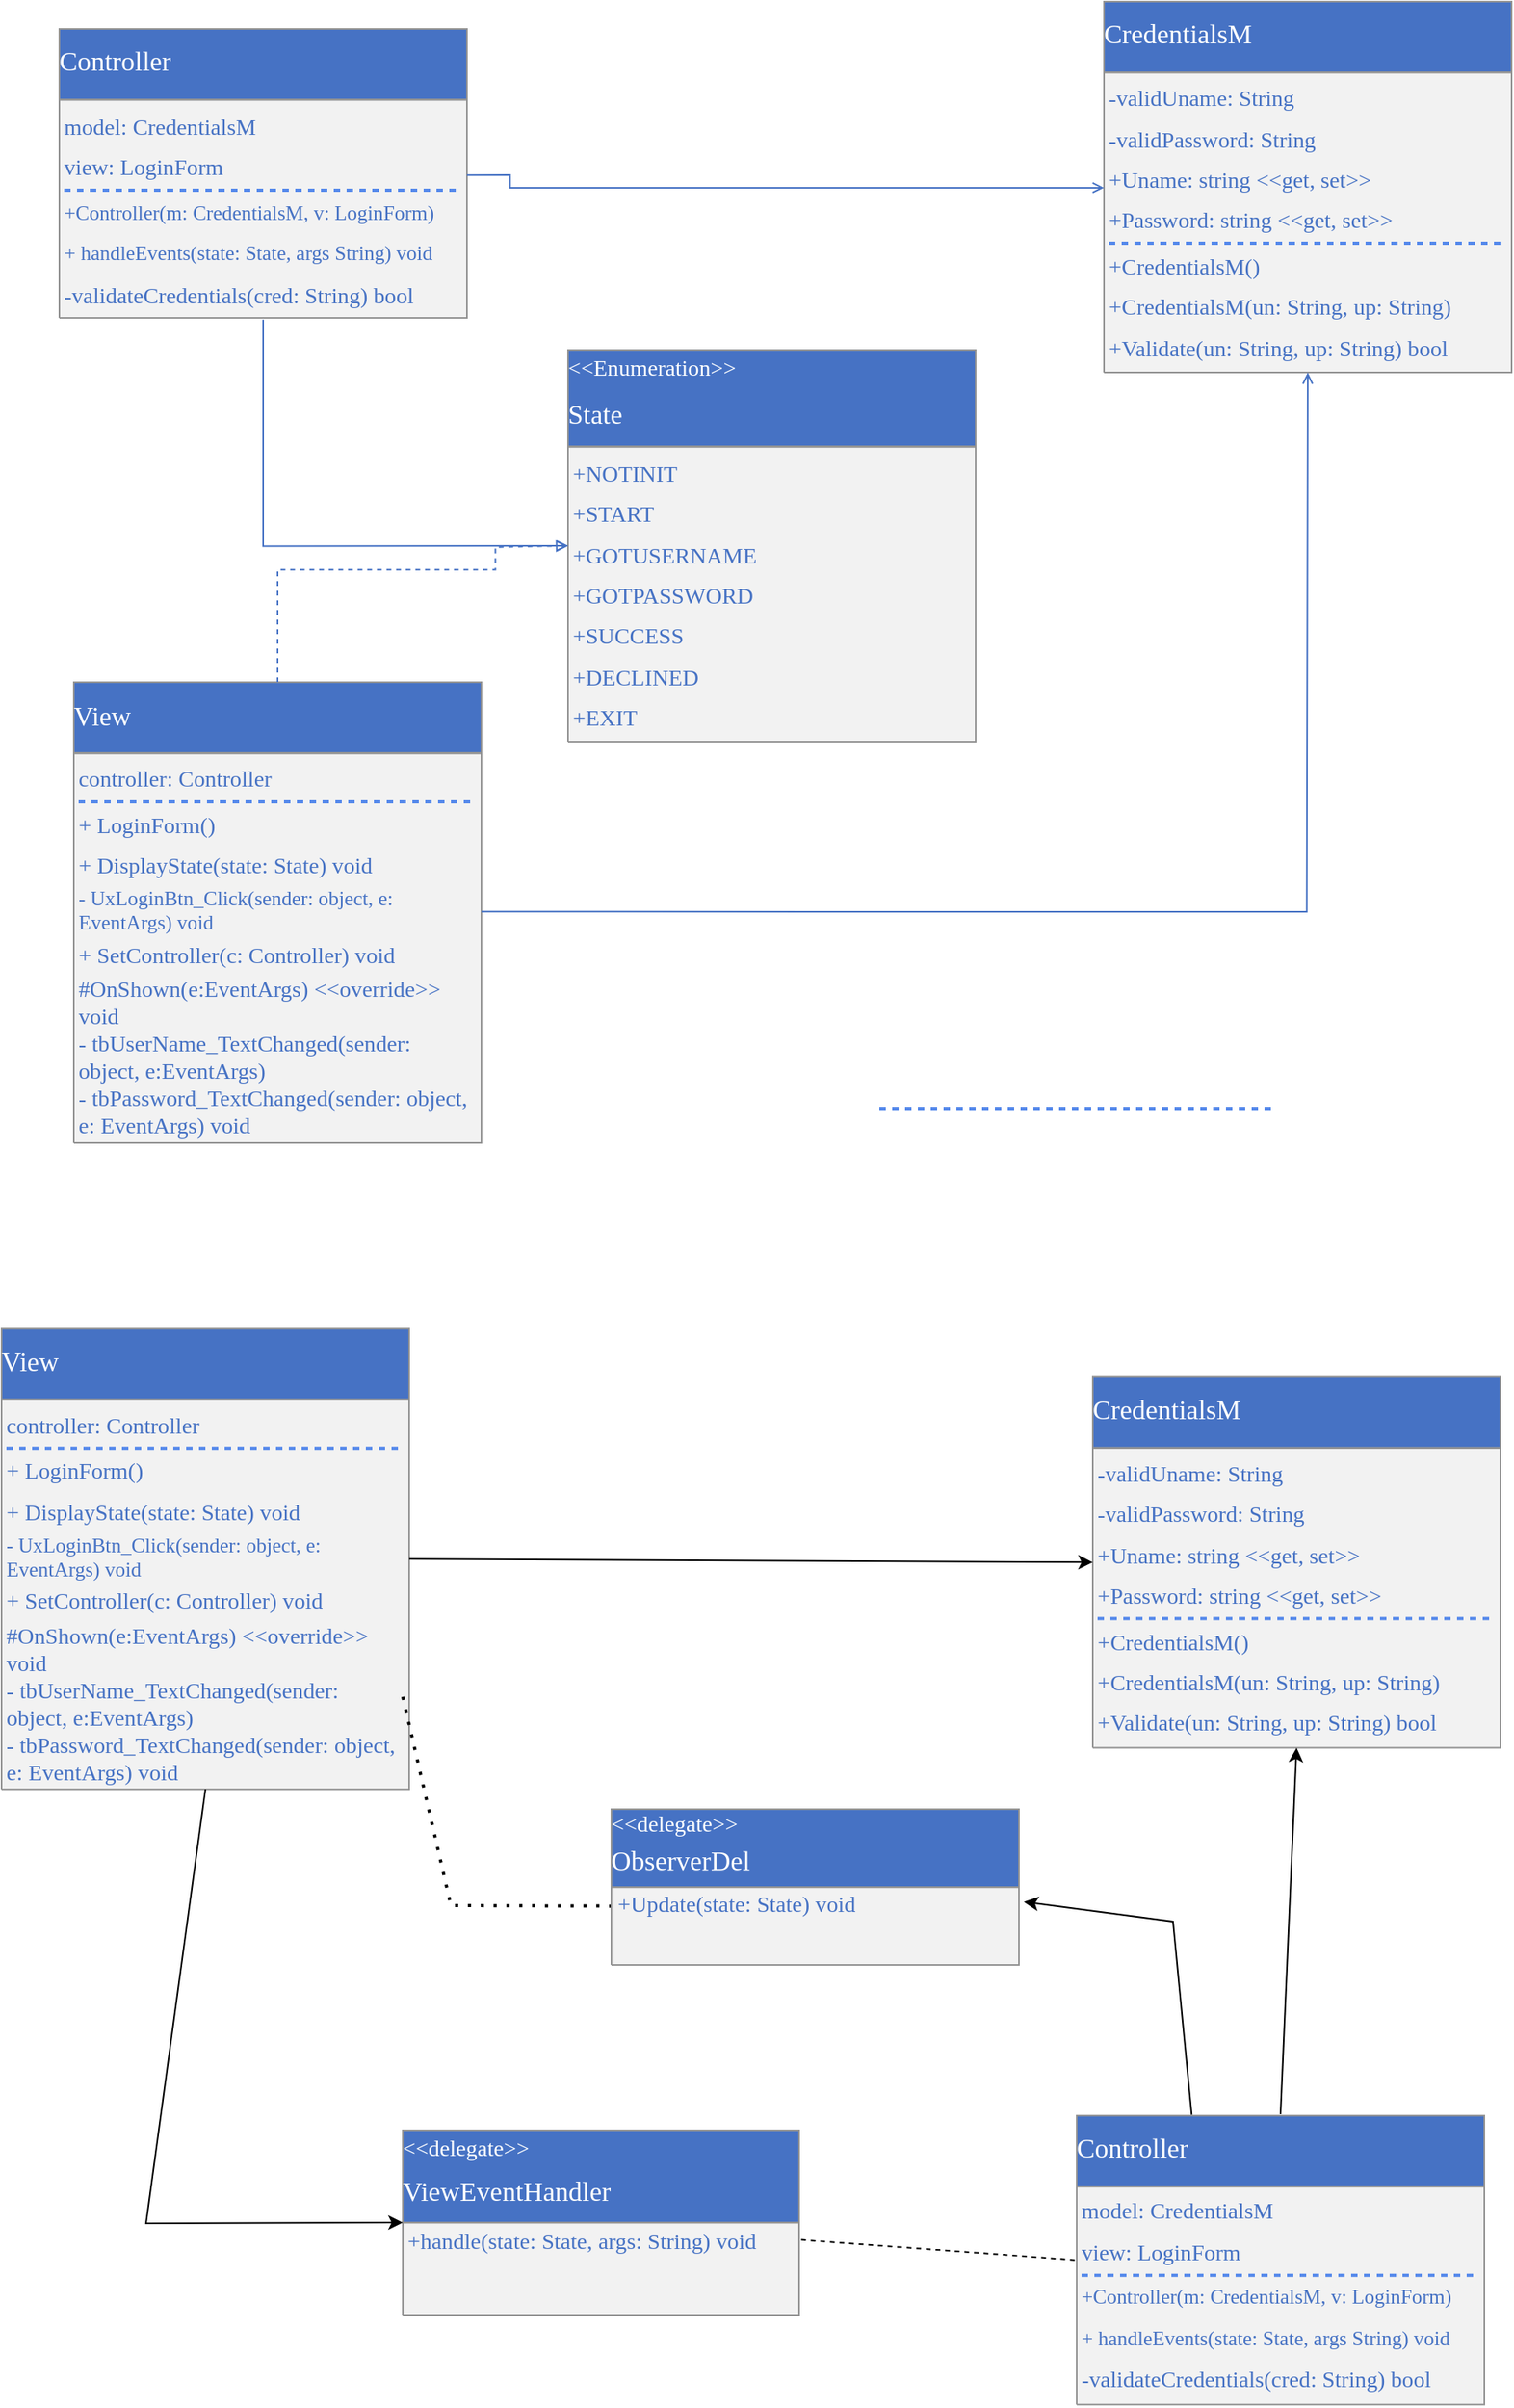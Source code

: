 <mxfile version="21.7.5" type="device">
  <diagram name="Page-1" id="Page-1">
    <mxGraphModel dx="1221" dy="737" grid="1" gridSize="10" guides="1" tooltips="1" connect="1" arrows="1" fold="1" page="1" pageScale="1" pageWidth="850" pageHeight="1100" math="0" shadow="0">
      <root>
        <mxCell id="0" />
        <mxCell id="1" parent="0" />
        <UserObject label="" tags="Background" id="2">
          <mxCell style="vsdxID=1;fillColor=none;gradientColor=none;strokeColor=none;spacingTop=3;spacingBottom=3;points=[[0,0.5,0],[1,0.5,0],[0.5,1,0],[0.5,0,0]];labelBackgroundColor=none;rounded=0;html=1;whiteSpace=wrap;" parent="1" vertex="1">
            <mxGeometry x="76" y="101" width="254" height="180" as="geometry" />
          </mxCell>
        </UserObject>
        <mxCell id="3" style="vsdxID=2;fillColor=#f2f2f2;gradientColor=none;shape=stencil(1ZLdDoIwDIWfZpczc1NfAPHSd2hkwOLcSJkCb++WYkSMknjnXdvztd3PYSpra2g0k6IN6M+6M0WomdozKY2rNZoQI6ZyprLSo67QX11BeQOJTNHF39KEnvpE6pBioGwtKD8Qao2boA/xJ1huVtvdZ3wBBjxFFUf4CEfCcZgVFqaJnkNvWo4+QDDevdAWsNI8buKlhWq8BUltp3XzVv6Ds3175Nn3xeDpkdJYSxab6nNPxRL5UeV3);strokeColor=#939393;points=[[0,0.5,0],[1,0.5,0],[0.5,1,0],[0.5,0,0]];labelBackgroundColor=none;rounded=0;html=1;whiteSpace=wrap;" parent="2" vertex="1">
          <mxGeometry width="254" height="180" as="geometry" />
        </mxCell>
        <mxCell id="4" style="vsdxID=3;fillColor=#4672c4;gradientColor=none;shape=stencil(zZJNDsIgEIVPw5IE4Qi1LnuHiYWWiNAMaNvbC5lGazVduHI3P9/Mm0weU1XsYdBMipgwXPRo29QzdWRSWt9rtClHTNVMVSag7jDcfEv5AIUs0TXcy4aJ5kSZkGKm7CAoPxEKeM49XNAGGoJx3hR2d4mJw2Qjx5Ag2eDfWAfYaZ51uHHQLYPUiqPWw0f57y9z1q/e+5T6/uB9eAf9EdzI5+DlC2OdI1ut+1sf5RJ5UNUP);strokeColor=#939393;points=[[0,0.5,0],[1,0.5,0],[0.5,1,0],[0.5,0,0]];labelBackgroundColor=none;rounded=0;html=1;whiteSpace=wrap;" parent="2" vertex="1">
          <mxGeometry width="254" height="44" as="geometry" />
        </mxCell>
        <mxCell id="5" value="&lt;div style=&quot;font-size: 1px&quot;&gt;&lt;font style=&quot;font-size:16.93px;font-family:Calibri;color:#feffff;direction:ltr;letter-spacing:0px;line-height:120%;opacity:1&quot;&gt;Controller&lt;br/&gt;&lt;/font&gt;&lt;/div&gt;" style="text;vsdxID=1;fillColor=none;gradientColor=none;strokeColor=none;spacingTop=3;spacingBottom=3;points=[[0,0.5,0],[1,0.5,0],[0.5,1,0],[0.5,0,0]];labelBackgroundColor=none;rounded=0;html=1;whiteSpace=wrap;verticalAlign=middle;align=left;overflow=width;;html=1;" parent="2" vertex="1">
          <mxGeometry y="-0.91" width="254" height="44.31" as="geometry" />
        </mxCell>
        <UserObject label="" tags="Background" id="6">
          <mxCell style="vsdxID=13;fillColor=none;gradientColor=none;strokeColor=none;spacingBottom=3;points=[[0,0.5,0],[1,0.5,0],[0.5,1,0],[0.5,0,0]];labelBackgroundColor=none;rounded=0;html=1;whiteSpace=wrap;" parent="1" vertex="1">
            <mxGeometry x="393" y="301" width="254" height="244" as="geometry" />
          </mxCell>
        </UserObject>
        <mxCell id="7" style="vsdxID=14;fillColor=#f2f2f2;gradientColor=none;shape=stencil(1ZLdDoIwDIWfZpczcyPxARAvfYdGBizOjZQp8PZuKUbEKIl33rU9X9v9HKbyroFWMym6gP6se1OGhqk9k9K4RqMJMWKqYCqvPOoa/dWVlLeQyBRd/C1NGKhPpA4pRsq2gvIDoda4GfoQf4Jlttlln/EVGPAUVZzgIxwJx3FRWJkmBg6D6Tj6AMF490JbwFrzuIlXFurpFiR1vdbtW/kPzvbtkRffF4OnRypjLVlsri89FUvkR1XcAQ==);strokeColor=#939393;points=[[0,0.5,0],[1,0.5,0],[0.5,1,0],[0.5,0,0]];labelBackgroundColor=none;rounded=0;html=1;whiteSpace=wrap;" parent="6" vertex="1">
          <mxGeometry width="254" height="244" as="geometry" />
        </mxCell>
        <mxCell id="8" style="vsdxID=15;fillColor=#4672c4;gradientColor=none;shape=stencil(zZJNDsIgEIVPw5IE4Qi1LnuHiYWWiNAMaNvbC5lGazVduHI3P9/Mm0weU1XsYdBMipgwXPRo29QzdWRSWt9rtClHTNVMVSag7jDcfEv5AIUs0TXcy4aJ5kSZkGKm7CAoPxEKeM49XNAGGoJx3hR2d4mJw2Qjx5Ag2eDfWAfYaZ51uHHQLYPUiqPWw0f57y9z1q/e+5T6/uB9eAf9EdzI5+DlC2OdI1ut+1sf5RJ5UNUP);strokeColor=#939393;points=[[0,0.5,0],[1,0.5,0],[0.5,1,0],[0.5,0,0]];labelBackgroundColor=none;rounded=0;html=1;whiteSpace=wrap;" parent="6" vertex="1">
          <mxGeometry width="254" height="60" as="geometry" />
        </mxCell>
        <mxCell id="9" value="&lt;div style=&quot;font-size: 1px&quot;&gt;&lt;p style=&quot;text-align:left;margin-left:0;margin-right:0;margin-top:0px;margin-bottom:0px;text-indent:0;vertical-align:middle;direction:ltr;&quot;&gt;&lt;font style=&quot;font-size:14.11px;font-family:Calibri;color:#feffff;direction:ltr;letter-spacing:0px;line-height:120%;opacity:1&quot;&gt;&amp;lt;&amp;lt;Enumeration&amp;gt;&amp;gt;&lt;br/&gt;&lt;/font&gt;&lt;/p&gt;&lt;/div&gt;" style="verticalAlign=middle;align=left;overflow=width;vsdxID=16;fillColor=none;gradientColor=none;strokeColor=none;spacingBottom=-3;points=[[0,0.5,0],[1,0.5,0],[0.5,1,0],[0.5,0,0]];labelBackgroundColor=none;rounded=0;html=1;whiteSpace=wrap;" parent="6" vertex="1">
          <mxGeometry width="254" height="22" as="geometry" />
        </mxCell>
        <mxCell id="10" value="&lt;div style=&quot;font-size: 1px&quot;&gt;&lt;font style=&quot;font-size:16.93px;font-family:Calibri;color:#feffff;direction:ltr;letter-spacing:0px;line-height:120%;opacity:1&quot;&gt;State&lt;br/&gt;&lt;/font&gt;&lt;/div&gt;" style="text;vsdxID=13;fillColor=none;gradientColor=none;strokeColor=none;spacingBottom=3;points=[[0,0.5,0],[1,0.5,0],[0.5,1,0],[0.5,0,0]];labelBackgroundColor=none;rounded=0;html=1;whiteSpace=wrap;verticalAlign=middle;align=left;overflow=width;;html=1;" parent="6" vertex="1">
          <mxGeometry y="21.89" width="254" height="37.96" as="geometry" />
        </mxCell>
        <UserObject label="" tags="Background" id="11">
          <mxCell style="vsdxID=27;fillColor=none;gradientColor=none;strokeColor=none;spacingTop=3;spacingBottom=3;points=[[0,0.5,0],[1,0.5,0],[0.5,1,0],[0.5,0,0]];labelBackgroundColor=none;rounded=0;html=1;whiteSpace=wrap;" parent="1" vertex="1">
            <mxGeometry x="727" y="84" width="254" height="231" as="geometry" />
          </mxCell>
        </UserObject>
        <mxCell id="12" style="vsdxID=28;fillColor=#f2f2f2;gradientColor=none;shape=stencil(1ZJBDsIgEEVPwxJDYaPrWpe9A7G0JSI0A9r29kKmxrZGm7hz92f+m4HAJyL3rewU4cwHcBfV6yq0RBwJ59q2CnSIioiCiLx2oBpwN1th3clEJnV197RhwDmWJjgbscoY1idEjbYz9Gn+Bh922f4zvgFLOEcXJriUJeIwrhob29hA5aA9BRdk0M4uaCOhUTSeRGsjm2kULd8r1b21/+BuXx95+X1RvDJSa2MwYnN/nanYwjyK4gE=);strokeColor=#939393;points=[[0,0.5,0],[1,0.5,0],[0.5,1,0],[0.5,0,0]];labelBackgroundColor=none;rounded=0;html=1;whiteSpace=wrap;" parent="11" vertex="1">
          <mxGeometry width="254" height="231" as="geometry" />
        </mxCell>
        <mxCell id="13" style="vsdxID=29;fillColor=#4672c4;gradientColor=none;shape=stencil(zZJNDsIgEIVPw5IE4Qi1LnuHiYWWiNAMaNvbC5lGazVduHI3P9/Mm0weU1XsYdBMipgwXPRo29QzdWRSWt9rtClHTNVMVSag7jDcfEv5AIUs0TXcy4aJ5kSZkGKm7CAoPxEKeM49XNAGGoJx3hR2d4mJw2Qjx5Ag2eDfWAfYaZ51uHHQLYPUiqPWw0f57y9z1q/e+5T6/uB9eAf9EdzI5+DlC2OdI1ut+1sf5RJ5UNUP);strokeColor=#939393;points=[[0,0.5,0],[1,0.5,0],[0.5,1,0],[0.5,0,0]];labelBackgroundColor=none;rounded=0;html=1;whiteSpace=wrap;" parent="11" vertex="1">
          <mxGeometry width="254" height="44" as="geometry" />
        </mxCell>
        <mxCell id="14" value="&lt;div style=&quot;font-size: 1px&quot;&gt;&lt;font style=&quot;font-size:16.93px;font-family:Calibri;color:#feffff;direction:ltr;letter-spacing:0px;line-height:120%;opacity:1&quot;&gt;CredentialsM&lt;br/&gt;&lt;/font&gt;&lt;/div&gt;" style="text;vsdxID=27;fillColor=none;gradientColor=none;strokeColor=none;spacingTop=3;spacingBottom=3;points=[[0,0.5,0],[1,0.5,0],[0.5,1,0],[0.5,0,0]];labelBackgroundColor=none;rounded=0;html=1;whiteSpace=wrap;verticalAlign=middle;align=left;overflow=width;;html=1;" parent="11" vertex="1">
          <mxGeometry y="-0.71" width="254" height="44.31" as="geometry" />
        </mxCell>
        <UserObject label="" tags="Background" id="15">
          <mxCell style="vsdxID=35;fillColor=none;gradientColor=none;strokeColor=none;spacingTop=3;spacingBottom=3;points=[[0,0.5,0],[1,0.5,0],[0.5,1,0],[0.5,0,0]];labelBackgroundColor=none;rounded=0;html=1;whiteSpace=wrap;" parent="1" vertex="1">
            <mxGeometry x="85" y="508" width="254" height="287" as="geometry" />
          </mxCell>
        </UserObject>
        <mxCell id="16" style="vsdxID=36;fillColor=#f2f2f2;gradientColor=none;shape=stencil(1ZJBDsIgEEVPwxKDYE9Q67J3IJa2RIRmQNveXsjU2NZoE3fu/sx/MxD4ROS+lZ0inPkA7qJ6XYWWiCPhXNtWgQ5REVEQkdcOVAPuZiusO5nIpK7unjYMOMfSBGcjVnuG9QlRo+0MfZq/wdnukH3GN2AJ5+jCBJeyRBzGVWNjGxuoHLSn4IIM2tkFbSQ0isaTaG1kM42i5Xulurf2H9zt6yMvvy+KV0ZqbQxGbO6vMxVbmEdRPAA=);strokeColor=#939393;points=[[0,0.5,0],[1,0.5,0],[0.5,1,0],[0.5,0,0]];labelBackgroundColor=none;rounded=0;html=1;whiteSpace=wrap;" parent="15" vertex="1">
          <mxGeometry width="254" height="287" as="geometry" />
        </mxCell>
        <mxCell id="17" style="vsdxID=37;fillColor=#4672c4;gradientColor=none;shape=stencil(zZJNDsIgEIVPw5IE4Qi1LnuHiYWWiNAMaNvbC5lGazVduHI3P9/Mm0weU1XsYdBMipgwXPRo29QzdWRSWt9rtClHTNVMVSag7jDcfEv5AIUs0TXcy4aJ5kSZkGKm7CAoPxEKeM49XNAGGoJx3hR2d4mJw2Qjx5Ag2eDfWAfYaZ51uHHQLYPUiqPWw0f57y9z1q/e+5T6/uB9eAf9EdzI5+DlC2OdI1ut+1sf5RJ5UNUP);strokeColor=#939393;points=[[0,0.5,0],[1,0.5,0],[0.5,1,0],[0.5,0,0]];labelBackgroundColor=none;rounded=0;html=1;whiteSpace=wrap;" parent="15" vertex="1">
          <mxGeometry width="254" height="44" as="geometry" />
        </mxCell>
        <mxCell id="18" value="&lt;div style=&quot;font-size: 1px&quot;&gt;&lt;font style=&quot;font-size:16.93px;font-family:Calibri;color:#feffff;direction:ltr;letter-spacing:0px;line-height:120%;opacity:1&quot;&gt;View&lt;br/&gt;&lt;/font&gt;&lt;/div&gt;" style="text;vsdxID=35;fillColor=none;gradientColor=none;strokeColor=none;spacingTop=3;spacingBottom=3;points=[[0,0.5,0],[1,0.5,0],[0.5,1,0],[0.5,0,0]];labelBackgroundColor=none;rounded=0;html=1;whiteSpace=wrap;verticalAlign=middle;align=left;overflow=width;;html=1;" parent="15" vertex="1">
          <mxGeometry y="-0.61" width="254" height="44.31" as="geometry" />
        </mxCell>
        <UserObject label="" tags="Background" id="19">
          <mxCell style="vsdxID=80;fillColor=none;gradientColor=none;strokeColor=none;spacingTop=3;spacingBottom=3;points=[[0,0.5,0],[1,0.5,0],[0.5,1,0],[0.5,0,0]];labelBackgroundColor=none;rounded=0;html=1;whiteSpace=wrap;" parent="1" vertex="1">
            <mxGeometry x="710" y="1400.91" width="254" height="180" as="geometry" />
          </mxCell>
        </UserObject>
        <mxCell id="20" style="vsdxID=81;fillColor=#f2f2f2;gradientColor=none;shape=stencil(1ZLdDoIwDIWfZpczc1NfAPHSd2hkwOLcSJkCb++WYkSMknjnXdvztd3PYSpra2g0k6IN6M+6M0WomdozKY2rNZoQI6ZyprLSo67QX11BeQOJTNHF39KEnvpE6pBioGwtKD8Qao2boA/xJ1huVtvdZ3wBBjxFFUf4CEfCcZgVFqaJnkNvWo4+QDDevdAWsNI8buKlhWq8BUltp3XzVv6Ds3175Nn3xeDpkdJYSxab6nNPxRL5UeV3);strokeColor=#939393;points=[[0,0.5,0],[1,0.5,0],[0.5,1,0],[0.5,0,0]];labelBackgroundColor=none;rounded=0;html=1;whiteSpace=wrap;" parent="19" vertex="1">
          <mxGeometry width="254" height="180" as="geometry" />
        </mxCell>
        <mxCell id="21" style="vsdxID=82;fillColor=#4672c4;gradientColor=none;shape=stencil(zZJNDsIgEIVPw5IE4Qi1LnuHiYWWiNAMaNvbC5lGazVduHI3P9/Mm0weU1XsYdBMipgwXPRo29QzdWRSWt9rtClHTNVMVSag7jDcfEv5AIUs0TXcy4aJ5kSZkGKm7CAoPxEKeM49XNAGGoJx3hR2d4mJw2Qjx5Ag2eDfWAfYaZ51uHHQLYPUiqPWw0f57y9z1q/e+5T6/uB9eAf9EdzI5+DlC2OdI1ut+1sf5RJ5UNUP);strokeColor=#939393;points=[[0,0.5,0],[1,0.5,0],[0.5,1,0],[0.5,0,0]];labelBackgroundColor=none;rounded=0;html=1;whiteSpace=wrap;" parent="19" vertex="1">
          <mxGeometry width="254" height="44" as="geometry" />
        </mxCell>
        <mxCell id="22" value="&lt;div style=&quot;font-size: 1px&quot;&gt;&lt;font style=&quot;font-size:16.93px;font-family:Calibri;color:#feffff;direction:ltr;letter-spacing:0px;line-height:120%;opacity:1&quot;&gt;Controller&lt;br/&gt;&lt;/font&gt;&lt;/div&gt;" style="text;vsdxID=80;fillColor=none;gradientColor=none;strokeColor=none;spacingTop=3;spacingBottom=3;points=[[0,0.5,0],[1,0.5,0],[0.5,1,0],[0.5,0,0]];labelBackgroundColor=none;rounded=0;html=1;whiteSpace=wrap;verticalAlign=middle;align=left;overflow=width;;html=1;" parent="19" vertex="1">
          <mxGeometry y="-0.91" width="254" height="44.31" as="geometry" />
        </mxCell>
        <UserObject label="" tags="Background" id="28">
          <mxCell style="vsdxID=90;fillColor=none;gradientColor=none;strokeColor=none;spacingTop=3;spacingBottom=3;points=[[0,0.5,0],[1,0.5,0],[0.5,1,0],[0.5,0,0]];labelBackgroundColor=none;rounded=0;html=1;whiteSpace=wrap;" parent="1" vertex="1">
            <mxGeometry x="720" y="940.71" width="254" height="231" as="geometry" />
          </mxCell>
        </UserObject>
        <mxCell id="29" style="vsdxID=91;fillColor=#f2f2f2;gradientColor=none;shape=stencil(1ZJBDsIgEEVPwxJDYaPrWpe9A7G0JSI0A9r29kKmxrZGm7hz92f+m4HAJyL3rewU4cwHcBfV6yq0RBwJ59q2CnSIioiCiLx2oBpwN1th3clEJnV197RhwDmWJjgbscoY1idEjbYz9Gn+Bh922f4zvgFLOEcXJriUJeIwrhob29hA5aA9BRdk0M4uaCOhUTSeRGsjm2kULd8r1b21/+BuXx95+X1RvDJSa2MwYnN/nanYwjyK4gE=);strokeColor=#939393;points=[[0,0.5,0],[1,0.5,0],[0.5,1,0],[0.5,0,0]];labelBackgroundColor=none;rounded=0;html=1;whiteSpace=wrap;" parent="28" vertex="1">
          <mxGeometry width="254" height="231" as="geometry" />
        </mxCell>
        <mxCell id="30" style="vsdxID=92;fillColor=#4672c4;gradientColor=none;shape=stencil(zZJNDsIgEIVPw5IE4Qi1LnuHiYWWiNAMaNvbC5lGazVduHI3P9/Mm0weU1XsYdBMipgwXPRo29QzdWRSWt9rtClHTNVMVSag7jDcfEv5AIUs0TXcy4aJ5kSZkGKm7CAoPxEKeM49XNAGGoJx3hR2d4mJw2Qjx5Ag2eDfWAfYaZ51uHHQLYPUiqPWw0f57y9z1q/e+5T6/uB9eAf9EdzI5+DlC2OdI1ut+1sf5RJ5UNUP);strokeColor=#939393;points=[[0,0.5,0],[1,0.5,0],[0.5,1,0],[0.5,0,0]];labelBackgroundColor=none;rounded=0;html=1;whiteSpace=wrap;" parent="28" vertex="1">
          <mxGeometry width="254" height="44" as="geometry" />
        </mxCell>
        <mxCell id="31" value="&lt;div style=&quot;font-size: 1px&quot;&gt;&lt;font style=&quot;font-size:16.93px;font-family:Calibri;color:#feffff;direction:ltr;letter-spacing:0px;line-height:120%;opacity:1&quot;&gt;CredentialsM&lt;br/&gt;&lt;/font&gt;&lt;/div&gt;" style="text;vsdxID=90;fillColor=none;gradientColor=none;strokeColor=none;spacingTop=3;spacingBottom=3;points=[[0,0.5,0],[1,0.5,0],[0.5,1,0],[0.5,0,0]];labelBackgroundColor=none;rounded=0;html=1;whiteSpace=wrap;verticalAlign=middle;align=left;overflow=width;;html=1;" parent="28" vertex="1">
          <mxGeometry y="-0.71" width="254" height="44.31" as="geometry" />
        </mxCell>
        <UserObject label="" tags="Background" id="32">
          <mxCell style="vsdxID=95;fillColor=none;gradientColor=none;strokeColor=none;spacingTop=3;spacingBottom=3;points=[[0,0.5,0],[1,0.5,0],[0.5,1,0],[0.5,0,0]];labelBackgroundColor=none;rounded=0;html=1;whiteSpace=wrap;" parent="1" vertex="1">
            <mxGeometry x="40" y="910.61" width="254" height="287" as="geometry" />
          </mxCell>
        </UserObject>
        <mxCell id="33" style="vsdxID=96;fillColor=#f2f2f2;gradientColor=none;shape=stencil(1ZJBDsIgEEVPwxKDYE9Q67J3IJa2RIRmQNveXsjU2NZoE3fu/sx/MxD4ROS+lZ0inPkA7qJ6XYWWiCPhXNtWgQ5REVEQkdcOVAPuZiusO5nIpK7unjYMOMfSBGcjVnuG9QlRo+0MfZq/wdnukH3GN2AJ5+jCBJeyRBzGVWNjGxuoHLSn4IIM2tkFbSQ0isaTaG1kM42i5Xulurf2H9zt6yMvvy+KV0ZqbQxGbO6vMxVbmEdRPAA=);strokeColor=#939393;points=[[0,0.5,0],[1,0.5,0],[0.5,1,0],[0.5,0,0]];labelBackgroundColor=none;rounded=0;html=1;whiteSpace=wrap;" parent="32" vertex="1">
          <mxGeometry width="254" height="287" as="geometry" />
        </mxCell>
        <mxCell id="34" style="vsdxID=97;fillColor=#4672c4;gradientColor=none;shape=stencil(zZJNDsIgEIVPw5IE4Qi1LnuHiYWWiNAMaNvbC5lGazVduHI3P9/Mm0weU1XsYdBMipgwXPRo29QzdWRSWt9rtClHTNVMVSag7jDcfEv5AIUs0TXcy4aJ5kSZkGKm7CAoPxEKeM49XNAGGoJx3hR2d4mJw2Qjx5Ag2eDfWAfYaZ51uHHQLYPUiqPWw0f57y9z1q/e+5T6/uB9eAf9EdzI5+DlC2OdI1ut+1sf5RJ5UNUP);strokeColor=#939393;points=[[0,0.5,0],[1,0.5,0],[0.5,1,0],[0.5,0,0]];labelBackgroundColor=none;rounded=0;html=1;whiteSpace=wrap;" parent="32" vertex="1">
          <mxGeometry width="254" height="44" as="geometry" />
        </mxCell>
        <mxCell id="35" value="&lt;div style=&quot;font-size: 1px&quot;&gt;&lt;font style=&quot;font-size:16.93px;font-family:Calibri;color:#feffff;direction:ltr;letter-spacing:0px;line-height:120%;opacity:1&quot;&gt;View&lt;br/&gt;&lt;/font&gt;&lt;/div&gt;" style="text;vsdxID=95;fillColor=none;gradientColor=none;strokeColor=none;spacingTop=3;spacingBottom=3;points=[[0,0.5,0],[1,0.5,0],[0.5,1,0],[0.5,0,0]];labelBackgroundColor=none;rounded=0;html=1;whiteSpace=wrap;verticalAlign=middle;align=left;overflow=width;;html=1;" parent="32" vertex="1">
          <mxGeometry y="-0.61" width="254" height="44.31" as="geometry" />
        </mxCell>
        <mxCell id="AzNq4vN3z6N0vZogAKzm-119" value="" style="endArrow=none;dashed=1;html=1;dashPattern=1 3;strokeWidth=2;rounded=0;entryX=0.001;entryY=0.622;entryDx=0;entryDy=0;entryPerimeter=0;" edge="1" parent="32" target="38">
          <mxGeometry width="50" height="50" relative="1" as="geometry">
            <mxPoint x="250" y="229.39" as="sourcePoint" />
            <mxPoint x="300" y="179.39" as="targetPoint" />
            <Array as="points">
              <mxPoint x="280" y="359.39" />
            </Array>
          </mxGeometry>
        </mxCell>
        <UserObject label="&lt;div style=&quot;font-size: 1px&quot;&gt;&lt;font style=&quot;font-size:14.11px;font-family:Calibri;color:#4672c4;direction:ltr;letter-spacing:0px;line-height:120%;opacity:1&quot;&gt;model: CredentialsM&lt;br/&gt;&lt;/font&gt;&lt;/div&gt;" tags="Background" id="36">
          <mxCell style="verticalAlign=middle;align=left;overflow=width;vsdxID=6;fillColor=#4672c4;gradientColor=none;fillOpacity=0;shape=stencil(nZBLDoAgDERP0z3SIyjew0SURgSD+Lu9kMZoXLhwN9N5bdMClrNpJg1SzDH4QW/URgNYgZTkjA4UkwJUgGXng+6DX1zLfmoymdXo1zxh5z6RO6Q42BWCfc2oJfdAr/AX/IH+BF/rk7hv7MjaZ/L+RirxJ1Gd);strokeColor=#939393;spacingTop=-3;spacingBottom=-3;spacingLeft=4;spacingRight=-3;points=[];labelBackgroundColor=none;rounded=0;html=1;whiteSpace=wrap;" parent="1" vertex="1">
            <mxGeometry x="79" y="149" width="247" height="25" as="geometry" />
          </mxCell>
        </UserObject>
        <UserObject label="" tags="Background" id="37">
          <mxCell style="vsdxID=1000;fillColor=none;gradientColor=none;strokeColor=none;spacingBottom=3;points=[[0,0.5,0],[1,0.5,0],[0.5,1,0],[0.5,0,0]];labelBackgroundColor=none;rounded=0;html=1;whiteSpace=wrap;" parent="1" vertex="1">
            <mxGeometry x="420" y="1210" width="254" height="97" as="geometry" />
          </mxCell>
        </UserObject>
        <mxCell id="38" style="vsdxID=1001;fillColor=#f2f2f2;gradientColor=none;shape=stencil(1ZLPDoIwDMafZseZucWDZ8Qj79DIgMW5kTIF3t4txYgYJfHmre33a7s/H1NZ10CrmRRdQH/WvSlDw9SBSWlco9GEGDGVM5VVHnWN/upKyltIZIou/pYmDNQnUocUI2VbQfmRUGvcDH2IP8E7sRH7z/gKDHiKKk5wAQXhOC4KK9PEwGEwHUcfIBjvXmgLWGseN/HKQj3dgqSu17p9K//B2b498uL7YvD0SGWsJYvN9aWnYon8qPI7);strokeColor=#939393;points=[[0,0.5,0],[1,0.5,0],[0.5,1,0],[0.5,0,0]];labelBackgroundColor=none;rounded=0;html=1;whiteSpace=wrap;" parent="37" vertex="1">
          <mxGeometry width="254" height="97" as="geometry" />
        </mxCell>
        <mxCell id="39" style="vsdxID=1002;fillColor=#4672c4;gradientColor=none;shape=stencil(zZJNDsIgEIVPw5IE4Qi1LnuHiYWWiNAMaNvbC5lGazVduHI3P9/Mm0weU1XsYdBMipgwXPRo29QzdWRSWt9rtClHTNVMVSag7jDcfEv5AIUs0TXcy4aJ5kSZkGKm7CAoPxEKeM49XNAGGoJx3hR2d4mJw2Qjx5Ag2eDfWAfYaZ51uHHQLYPUiqPWw0f57y9z1q/e+5T6/uB9eAf9EdzI5+DlC2OdI1ut+1sf5RJ5UNUP);strokeColor=#939393;points=[[0,0.5,0],[1,0.5,0],[0.5,1,0],[0.5,0,0]];labelBackgroundColor=none;rounded=0;html=1;whiteSpace=wrap;" parent="37" vertex="1">
          <mxGeometry width="254" height="48.5" as="geometry" />
        </mxCell>
        <mxCell id="40" value="&lt;div style=&quot;font-size: 1px&quot;&gt;&lt;font style=&quot;font-size:14.11px;font-family:Calibri;color:#feffff;direction:ltr;letter-spacing:0px;line-height:120%;opacity:1&quot;&gt;&amp;lt;&amp;lt;delegate&amp;gt;&amp;gt;&lt;br/&gt;&lt;/font&gt;&lt;/div&gt;" style="verticalAlign=middle;align=left;overflow=width;vsdxID=1003;fillColor=none;gradientColor=none;strokeColor=none;spacingBottom=-3;points=[[0,0.5,0],[1,0.5,0],[0.5,1,0],[0.5,0,0]];labelBackgroundColor=none;rounded=0;html=1;whiteSpace=wrap;" parent="37" vertex="1">
          <mxGeometry width="254" height="17.783" as="geometry" />
        </mxCell>
        <mxCell id="41" value="&lt;div style=&quot;font-size: 1px&quot;&gt;&lt;font style=&quot;font-size:16.93px;font-family:Calibri;color:#feffff;direction:ltr;letter-spacing:0px;line-height:120%;opacity:1&quot;&gt;ObserverDel&lt;br/&gt;&lt;/font&gt;&lt;/div&gt;" style="text;vsdxID=1000;fillColor=none;gradientColor=none;strokeColor=none;spacingBottom=3;points=[[0,0.5,0],[1,0.5,0],[0.5,1,0],[0.5,0,0]];labelBackgroundColor=none;rounded=0;html=1;whiteSpace=wrap;verticalAlign=middle;align=left;overflow=width;;html=1;" parent="37" vertex="1">
          <mxGeometry y="17.549" width="254" height="30.684" as="geometry" />
        </mxCell>
        <UserObject label="&lt;div style=&quot;font-size: 1px&quot;&gt;&lt;p style=&quot;text-align:left;margin-left:0;margin-right:0;margin-top:0px;margin-bottom:0px;text-indent:0;vertical-align:middle;direction:ltr;&quot;&gt;&lt;font style=&quot;font-size:14.11px;font-family:Calibri;color:#4672c4;direction:ltr;letter-spacing:0px;line-height:120%;opacity:1&quot;&gt;+Update(state: State) void&lt;br&gt;&lt;/font&gt;&lt;/p&gt;&lt;/div&gt;" tags="Background" id="101">
          <mxCell style="verticalAlign=middle;align=left;overflow=width;vsdxID=1010;fillColor=#4672c4;gradientColor=none;fillOpacity=0;shape=stencil(nZBLDoAgDERP0z3SIyjew0SURgSD+Lu9kMZoXLhwN9N5bdMClrNpJg1SzDH4QW/URgNYgZTkjA4UkwJUgGXng+6DX1zLfmoymdXo1zxh5z6RO6Q42BWCfc2oJfdAr/AX/IH+BF/rk7hv7MjaZ/L+RirxJ1Gd);strokeColor=#939393;spacingTop=-3;spacingBottom=-3;spacingLeft=4;spacingRight=-3;points=[];labelBackgroundColor=none;rounded=0;html=1;whiteSpace=wrap;" parent="37" vertex="1">
            <mxGeometry x="3.5" y="48.5" width="247" height="20.208" as="geometry" />
          </mxCell>
        </UserObject>
        <UserObject label="" tags="Background" id="42">
          <mxCell style="vsdxID=7;fillColor=#ffffff;gradientColor=none;shape=stencil(fY9LDoAgDERP0z3SeALUe5gI0ohgEH+3F9KFxoW7mfa1nQKq1faLBinWFMOkDxqSBWxASvJWR0pZAbaAyoSoxxg2P7Bf+kIWNYe9bDh5TpQJKS52NduOSUf+RVbij83iOWHIOU747n8j5RK/g+0N);dashed=1;dashPattern=2.00 2.00;strokeColor=#5488eb;strokeWidth=2;points=[];labelBackgroundColor=none;rounded=0;html=1;whiteSpace=wrap;" parent="1" vertex="1">
            <mxGeometry x="79" y="200" width="247" height="3" as="geometry" />
          </mxCell>
        </UserObject>
        <UserObject label="&lt;div style=&quot;font-size: 1px&quot;&gt;&lt;font style=&quot;font-size:14.11px;font-family:Calibri;color:#4672c4;direction:ltr;letter-spacing:0px;line-height:120%;opacity:1&quot;&gt;view: LoginForm&lt;br/&gt;&lt;/font&gt;&lt;/div&gt;" tags="Background" id="43">
          <mxCell style="verticalAlign=middle;align=left;overflow=width;vsdxID=8;fillColor=#4672c4;gradientColor=none;fillOpacity=0;shape=stencil(nZBLDoAgDERP0z3SIyjew0SURgSD+Lu9kMZoXLhwN9N5bdMClrNpJg1SzDH4QW/URgNYgZTkjA4UkwJUgGXng+6DX1zLfmoymdXo1zxh5z6RO6Q42BWCfc2oJfdAr/AX/IH+BF/rk7hv7MjaZ/L+RirxJ1Gd);strokeColor=#939393;spacingTop=-3;spacingBottom=-3;spacingLeft=4;spacingRight=-3;points=[];labelBackgroundColor=none;rounded=0;html=1;whiteSpace=wrap;" parent="1" vertex="1">
            <mxGeometry x="79" y="174" width="247" height="25" as="geometry" />
          </mxCell>
        </UserObject>
        <UserObject label="&lt;div style=&quot;font-size: 1px&quot;&gt;&lt;font style=&quot;font-size:12.7px;font-family:Calibri;color:#4672c4;direction:ltr;letter-spacing:0px;line-height:120%;opacity:1&quot;&gt;+Controller(m: CredentialsM, v: LoginForm)&lt;br/&gt;&lt;/font&gt;&lt;/div&gt;" tags="Background" id="44">
          <mxCell style="verticalAlign=middle;align=left;overflow=width;vsdxID=9;fillColor=#4672c4;gradientColor=none;fillOpacity=0;shape=stencil(nZBLDoAgDERP0z3SIyjew0SURgSD+Lu9kMZoXLhwN9N5bdMClrNpJg1SzDH4QW/URgNYgZTkjA4UkwJUgGXng+6DX1zLfmoymdXo1zxh5z6RO6Q42BWCfc2oJfdAr/AX/IH+BF/rk7hv7MjaZ/L+RirxJ1Gd);strokeColor=#939393;spacingTop=-3;spacingBottom=-3;spacingLeft=4;spacingRight=-3;points=[];labelBackgroundColor=none;rounded=0;html=1;whiteSpace=wrap;" parent="1" vertex="1">
            <mxGeometry x="79" y="203" width="247" height="25" as="geometry" />
          </mxCell>
        </UserObject>
        <UserObject label="&lt;div style=&quot;font-size: 1px&quot;&gt;&lt;font style=&quot;font-size:12.7px;font-family:Calibri;color:#4672c4;direction:ltr;letter-spacing:0px;line-height:120%;opacity:1&quot;&gt;+ handleEvents(state: State, args String) void&lt;br/&gt;&lt;/font&gt;&lt;/div&gt;" tags="Background" id="45">
          <mxCell style="verticalAlign=middle;align=left;overflow=width;vsdxID=10;fillColor=#4672c4;gradientColor=none;fillOpacity=0;shape=stencil(nZBLDoAgDERP0z3SIyjew0SURgSD+Lu9kMZoXLhwN9N5bdMClrNpJg1SzDH4QW/URgNYgZTkjA4UkwJUgGXng+6DX1zLfmoymdXo1zxh5z6RO6Q42BWCfc2oJfdAr/AX/IH+BF/rk7hv7MjaZ/L+RirxJ1Gd);strokeColor=#939393;spacingTop=-3;spacingBottom=-3;spacingLeft=4;spacingRight=-3;points=[];labelBackgroundColor=none;rounded=0;html=1;whiteSpace=wrap;" parent="1" vertex="1">
            <mxGeometry x="79" y="228" width="247" height="25" as="geometry" />
          </mxCell>
        </UserObject>
        <UserObject label="&lt;div style=&quot;font-size: 1px&quot;&gt;&lt;font style=&quot;font-size:14.11px;font-family:Calibri;color:#4672c4;direction:ltr;letter-spacing:0px;line-height:120%;opacity:1&quot;&gt;-validateCredentials(cred: String) bool&lt;br/&gt;&lt;/font&gt;&lt;/div&gt;" tags="Background" id="46">
          <mxCell style="verticalAlign=middle;align=left;overflow=width;vsdxID=11;fillColor=#4672c4;gradientColor=none;fillOpacity=0;shape=stencil(nZBLDoAgDERP0z3SIyjew0SURgSD+Lu9kMZoXLhwN9N5bdMClrNpJg1SzDH4QW/URgNYgZTkjA4UkwJUgGXng+6DX1zLfmoymdXo1zxh5z6RO6Q42BWCfc2oJfdAr/AX/IH+BF/rk7hv7MjaZ/L+RirxJ1Gd);strokeColor=#939393;spacingTop=-3;spacingBottom=-3;spacingLeft=4;spacingRight=-3;points=[];labelBackgroundColor=none;rounded=0;html=1;whiteSpace=wrap;" parent="1" vertex="1">
            <mxGeometry x="79" y="254" width="247" height="25" as="geometry" />
          </mxCell>
        </UserObject>
        <UserObject label="&lt;div style=&quot;font-size: 1px&quot;&gt;&lt;font style=&quot;font-size:14.11px;font-family:Calibri;color:#4672c4;direction:ltr;letter-spacing:0px;line-height:120%;opacity:1&quot;&gt;+NOTINIT&lt;br/&gt;&lt;/font&gt;&lt;/div&gt;" tags="Background" id="47">
          <mxCell style="verticalAlign=middle;align=left;overflow=width;vsdxID=18;fillColor=#4672c4;gradientColor=none;fillOpacity=0;shape=stencil(nZBLDoAgDERP0z3SIyjew0SURgSD+Lu9kMZoXLhwN9N5bdMClrNpJg1SzDH4QW/URgNYgZTkjA4UkwJUgGXng+6DX1zLfmoymdXo1zxh5z6RO6Q42BWCfc2oJfdAr/AX/IH+BF/rk7hv7MjaZ/L+RirxJ1Gd);strokeColor=#939393;spacingTop=-3;spacingBottom=-3;spacingLeft=4;spacingRight=-3;points=[];labelBackgroundColor=none;rounded=0;html=1;whiteSpace=wrap;" parent="1" vertex="1">
            <mxGeometry x="396" y="365" width="247" height="25" as="geometry" />
          </mxCell>
        </UserObject>
        <UserObject label="&lt;div style=&quot;font-size: 1px&quot;&gt;&lt;font style=&quot;font-size:14.11px;font-family:Calibri;color:#4672c4;direction:ltr;letter-spacing:0px;line-height:120%;opacity:1&quot;&gt;+START&lt;br/&gt;&lt;/font&gt;&lt;/div&gt;" tags="Background" id="48">
          <mxCell style="verticalAlign=middle;align=left;overflow=width;vsdxID=20;fillColor=#4672c4;gradientColor=none;fillOpacity=0;shape=stencil(nZBLDoAgDERP0z3SIyjew0SURgSD+Lu9kMZoXLhwN9N5bdMClrNpJg1SzDH4QW/URgNYgZTkjA4UkwJUgGXng+6DX1zLfmoymdXo1zxh5z6RO6Q42BWCfc2oJfdAr/AX/IH+BF/rk7hv7MjaZ/L+RirxJ1Gd);strokeColor=#939393;spacingTop=-3;spacingBottom=-3;spacingLeft=4;spacingRight=-3;points=[];labelBackgroundColor=none;rounded=0;html=1;whiteSpace=wrap;" parent="1" vertex="1">
            <mxGeometry x="396" y="390" width="247" height="25" as="geometry" />
          </mxCell>
        </UserObject>
        <UserObject label="&lt;div style=&quot;font-size: 1px&quot;&gt;&lt;font style=&quot;font-size:14.11px;font-family:Calibri;color:#4672c4;direction:ltr;letter-spacing:0px;line-height:120%;opacity:1&quot;&gt;+GOTUSERNAME&lt;br/&gt;&lt;/font&gt;&lt;/div&gt;" tags="Background" id="49">
          <mxCell style="verticalAlign=middle;align=left;overflow=width;vsdxID=21;fillColor=#4672c4;gradientColor=none;fillOpacity=0;shape=stencil(nZBLDoAgDERP0z3SIyjew0SURgSD+Lu9kMZoXLhwN9N5bdMClrNpJg1SzDH4QW/URgNYgZTkjA4UkwJUgGXng+6DX1zLfmoymdXo1zxh5z6RO6Q42BWCfc2oJfdAr/AX/IH+BF/rk7hv7MjaZ/L+RirxJ1Gd);strokeColor=#939393;spacingTop=-3;spacingBottom=-3;spacingLeft=4;spacingRight=-3;points=[];labelBackgroundColor=none;rounded=0;html=1;whiteSpace=wrap;" parent="1" vertex="1">
            <mxGeometry x="396" y="416" width="247" height="25" as="geometry" />
          </mxCell>
        </UserObject>
        <UserObject label="&lt;div style=&quot;font-size: 1px&quot;&gt;&lt;font style=&quot;font-size:14.11px;font-family:Calibri;color:#4672c4;direction:ltr;letter-spacing:0px;line-height:120%;opacity:1&quot;&gt;+GOTPASSWORD&lt;br/&gt;&lt;/font&gt;&lt;/div&gt;" tags="Background" id="50">
          <mxCell style="verticalAlign=middle;align=left;overflow=width;vsdxID=22;fillColor=#4672c4;gradientColor=none;fillOpacity=0;shape=stencil(nZBLDoAgDERP0z3SIyjew0SURgSD+Lu9kMZoXLhwN9N5bdMClrNpJg1SzDH4QW/URgNYgZTkjA4UkwJUgGXng+6DX1zLfmoymdXo1zxh5z6RO6Q42BWCfc2oJfdAr/AX/IH+BF/rk7hv7MjaZ/L+RirxJ1Gd);strokeColor=#939393;spacingTop=-3;spacingBottom=-3;spacingLeft=4;spacingRight=-3;points=[];labelBackgroundColor=none;rounded=0;html=1;whiteSpace=wrap;" parent="1" vertex="1">
            <mxGeometry x="396" y="441" width="247" height="25" as="geometry" />
          </mxCell>
        </UserObject>
        <UserObject label="&lt;div style=&quot;font-size: 1px&quot;&gt;&lt;font style=&quot;font-size:14.11px;font-family:Calibri;color:#4672c4;direction:ltr;letter-spacing:0px;line-height:120%;opacity:1&quot;&gt;+SUCCESS&lt;br/&gt;&lt;/font&gt;&lt;/div&gt;" tags="Background" id="51">
          <mxCell style="verticalAlign=middle;align=left;overflow=width;vsdxID=23;fillColor=#4672c4;gradientColor=none;fillOpacity=0;shape=stencil(nZBLDoAgDERP0z3SIyjew0SURgSD+Lu9kMZoXLhwN9N5bdMClrNpJg1SzDH4QW/URgNYgZTkjA4UkwJUgGXng+6DX1zLfmoymdXo1zxh5z6RO6Q42BWCfc2oJfdAr/AX/IH+BF/rk7hv7MjaZ/L+RirxJ1Gd);strokeColor=#939393;spacingTop=-3;spacingBottom=-3;spacingLeft=4;spacingRight=-3;points=[];labelBackgroundColor=none;rounded=0;html=1;whiteSpace=wrap;" parent="1" vertex="1">
            <mxGeometry x="396" y="466" width="247" height="25" as="geometry" />
          </mxCell>
        </UserObject>
        <UserObject label="&lt;div style=&quot;font-size: 1px&quot;&gt;&lt;font style=&quot;font-size:14.11px;font-family:Calibri;color:#4672c4;direction:ltr;letter-spacing:0px;line-height:120%;opacity:1&quot;&gt;+EXIT&lt;br/&gt;&lt;/font&gt;&lt;/div&gt;" tags="Background" id="52">
          <mxCell style="verticalAlign=middle;align=left;overflow=width;vsdxID=24;fillColor=#4672c4;gradientColor=none;fillOpacity=0;shape=stencil(nZBLDoAgDERP0z3SIyjew0SURgSD+Lu9kMZoXLhwN9N5bdMClrNpJg1SzDH4QW/URgNYgZTkjA4UkwJUgGXng+6DX1zLfmoymdXo1zxh5z6RO6Q42BWCfc2oJfdAr/AX/IH+BF/rk7hv7MjaZ/L+RirxJ1Gd);strokeColor=#939393;spacingTop=-3;spacingBottom=-3;spacingLeft=4;spacingRight=-3;points=[];labelBackgroundColor=none;rounded=0;html=1;whiteSpace=wrap;" parent="1" vertex="1">
            <mxGeometry x="396" y="517" width="247" height="25" as="geometry" />
          </mxCell>
        </UserObject>
        <UserObject label="&lt;div style=&quot;font-size: 1px&quot;&gt;&lt;font style=&quot;font-size:14.11px;font-family:Calibri;color:#4672c4;direction:ltr;letter-spacing:0px;line-height:120%;opacity:1&quot;&gt;+DECLINED&lt;br/&gt;&lt;/font&gt;&lt;/div&gt;" tags="Background" id="53">
          <mxCell style="verticalAlign=middle;align=left;overflow=width;vsdxID=25;fillColor=#4672c4;gradientColor=none;fillOpacity=0;shape=stencil(nZBLDoAgDERP0z3SIyjew0SURgSD+Lu9kMZoXLhwN9N5bdMClrNpJg1SzDH4QW/URgNYgZTkjA4UkwJUgGXng+6DX1zLfmoymdXo1zxh5z6RO6Q42BWCfc2oJfdAr/AX/IH+BF/rk7hv7MjaZ/L+RirxJ1Gd);strokeColor=#939393;spacingTop=-3;spacingBottom=-3;spacingLeft=4;spacingRight=-3;points=[];labelBackgroundColor=none;rounded=0;html=1;whiteSpace=wrap;" parent="1" vertex="1">
            <mxGeometry x="396" y="492" width="247" height="25" as="geometry" />
          </mxCell>
        </UserObject>
        <UserObject label="&lt;div style=&quot;font-size: 1px&quot;&gt;&lt;font style=&quot;font-size:14.11px;font-family:Calibri;color:#4672c4;direction:ltr;letter-spacing:0px;line-height:120%;opacity:1&quot;&gt;-validUname: String&lt;br/&gt;&lt;/font&gt;&lt;/div&gt;" tags="Background" id="54">
          <mxCell style="verticalAlign=middle;align=left;overflow=width;vsdxID=32;fillColor=#4672c4;gradientColor=none;fillOpacity=0;shape=stencil(nZBLDoAgDERP0z3SIyjew0SURgSD+Lu9kMZoXLhwN9N5bdMClrNpJg1SzDH4QW/URgNYgZTkjA4UkwJUgGXng+6DX1zLfmoymdXo1zxh5z6RO6Q42BWCfc2oJfdAr/AX/IH+BF/rk7hv7MjaZ/L+RirxJ1Gd);strokeColor=#939393;spacingTop=-3;spacingBottom=-3;spacingLeft=4;spacingRight=-3;points=[];labelBackgroundColor=none;rounded=0;html=1;whiteSpace=wrap;" parent="1" vertex="1">
            <mxGeometry x="730" y="131" width="247" height="25" as="geometry" />
          </mxCell>
        </UserObject>
        <UserObject label="" tags="Background" id="55">
          <mxCell style="vsdxID=33;fillColor=#ffffff;gradientColor=none;shape=stencil(fY9LDoAgDERP0z3SeALUe5gI0ohgEH+3F9KFxoW7mfa1nQKq1faLBinWFMOkDxqSBWxASvJWR0pZAbaAyoSoxxg2P7Bf+kIWNYe9bDh5TpQJKS52NduOSUf+RVbij83iOWHIOU747n8j5RK/g+0N);dashed=1;dashPattern=2.00 2.00;strokeColor=#5488eb;strokeWidth=2;points=[];labelBackgroundColor=none;rounded=0;html=1;whiteSpace=wrap;" parent="1" vertex="1">
            <mxGeometry x="730" y="233" width="247" height="3" as="geometry" />
          </mxCell>
        </UserObject>
        <UserObject label="&lt;div style=&quot;font-size: 1px&quot;&gt;&lt;font style=&quot;font-size:14.11px;font-family:Calibri;color:#4672c4;direction:ltr;letter-spacing:0px;line-height:120%;opacity:1&quot;&gt;-validPassword: String&lt;br/&gt;&lt;/font&gt;&lt;/div&gt;" tags="Background" id="56">
          <mxCell style="verticalAlign=middle;align=left;overflow=width;vsdxID=34;fillColor=#4672c4;gradientColor=none;fillOpacity=0;shape=stencil(nZBLDoAgDERP0z3SIyjew0SURgSD+Lu9kMZoXLhwN9N5bdMClrNpJg1SzDH4QW/URgNYgZTkjA4UkwJUgGXng+6DX1zLfmoymdXo1zxh5z6RO6Q42BWCfc2oJfdAr/AX/IH+BF/rk7hv7MjaZ/L+RirxJ1Gd);strokeColor=#939393;spacingTop=-3;spacingBottom=-3;spacingLeft=4;spacingRight=-3;points=[];labelBackgroundColor=none;rounded=0;html=1;whiteSpace=wrap;" parent="1" vertex="1">
            <mxGeometry x="730" y="157" width="247" height="25" as="geometry" />
          </mxCell>
        </UserObject>
        <UserObject label="&lt;div style=&quot;font-size: 1px&quot;&gt;&lt;font style=&quot;font-size:14.11px;font-family:Calibri;color:#4672c4;direction:ltr;letter-spacing:0px;line-height:120%;opacity:1&quot;&gt;controller: Controller&lt;br/&gt;&lt;/font&gt;&lt;/div&gt;" tags="Background" id="57">
          <mxCell style="verticalAlign=middle;align=left;overflow=width;vsdxID=40;fillColor=#4672c4;gradientColor=none;fillOpacity=0;shape=stencil(nZBLDoAgDERP0z3SIyjew0SURgSD+Lu9kMZoXLhwN9N5bdMClrNpJg1SzDH4QW/URgNYgZTkjA4UkwJUgGXng+6DX1zLfmoymdXo1zxh5z6RO6Q42BWCfc2oJfdAr/AX/IH+BF/rk7hv7MjaZ/L+RirxJ1Gd);strokeColor=#939393;spacingTop=-3;spacingBottom=-3;spacingLeft=4;spacingRight=-3;points=[];labelBackgroundColor=none;rounded=0;html=1;whiteSpace=wrap;" parent="1" vertex="1">
            <mxGeometry x="88" y="555" width="247" height="25" as="geometry" />
          </mxCell>
        </UserObject>
        <UserObject label="" tags="Background" id="58">
          <mxCell style="vsdxID=41;fillColor=#ffffff;gradientColor=none;shape=stencil(fY9LDoAgDERP0z3SeALUe5gI0ohgEH+3F9KFxoW7mfa1nQKq1faLBinWFMOkDxqSBWxASvJWR0pZAbaAyoSoxxg2P7Bf+kIWNYe9bDh5TpQJKS52NduOSUf+RVbij83iOWHIOU747n8j5RK/g+0N);dashed=1;dashPattern=2.00 2.00;strokeColor=#5488eb;strokeWidth=2;points=[];labelBackgroundColor=none;rounded=0;html=1;whiteSpace=wrap;" parent="1" vertex="1">
            <mxGeometry x="88" y="581" width="247" height="3" as="geometry" />
          </mxCell>
        </UserObject>
        <UserObject label="&lt;div style=&quot;font-size: 1px&quot;&gt;&lt;font style=&quot;font-size:14.11px;font-family:Calibri;color:#4672c4;direction:ltr;letter-spacing:0px;line-height:120%;opacity:1&quot;&gt;+ LoginForm()&lt;br/&gt;&lt;/font&gt;&lt;/div&gt;" tags="Background" id="59">
          <mxCell style="verticalAlign=middle;align=left;overflow=width;vsdxID=42;fillColor=#4672c4;gradientColor=none;fillOpacity=0;shape=stencil(nZBLDoAgDERP0z3SIyjew0SURgSD+Lu9kMZoXLhwN9N5bdMClrNpJg1SzDH4QW/URgNYgZTkjA4UkwJUgGXng+6DX1zLfmoymdXo1zxh5z6RO6Q42BWCfc2oJfdAr/AX/IH+BF/rk7hv7MjaZ/L+RirxJ1Gd);strokeColor=#939393;spacingTop=-3;spacingBottom=-3;spacingLeft=4;spacingRight=-3;points=[];labelBackgroundColor=none;rounded=0;html=1;whiteSpace=wrap;" parent="1" vertex="1">
            <mxGeometry x="88" y="584" width="247" height="25" as="geometry" />
          </mxCell>
        </UserObject>
        <UserObject label="&lt;div style=&quot;font-size: 1px&quot;&gt;&lt;font style=&quot;font-size:14.11px;font-family:Calibri;color:#4672c4;direction:ltr;letter-spacing:0px;line-height:120%;opacity:1&quot;&gt;+Uname: string  &amp;lt;&amp;lt;get, set&amp;gt;&amp;gt;&lt;br/&gt;&lt;/font&gt;&lt;/div&gt;" tags="Background" id="60">
          <mxCell style="verticalAlign=middle;align=left;overflow=width;vsdxID=43;fillColor=#4672c4;gradientColor=none;fillOpacity=0;shape=stencil(nZBLDoAgDERP0z3SIyjew0SURgSD+Lu9kMZoXLhwN9N5bdMClrNpJg1SzDH4QW/URgNYgZTkjA4UkwJUgGXng+6DX1zLfmoymdXo1zxh5z6RO6Q42BWCfc2oJfdAr/AX/IH+BF/rk7hv7MjaZ/L+RirxJ1Gd);strokeColor=#939393;spacingTop=-3;spacingBottom=-3;spacingLeft=4;spacingRight=-3;points=[];labelBackgroundColor=none;rounded=0;html=1;whiteSpace=wrap;" parent="1" vertex="1">
            <mxGeometry x="730" y="182" width="247" height="25" as="geometry" />
          </mxCell>
        </UserObject>
        <UserObject label="&lt;div style=&quot;font-size: 1px&quot;&gt;&lt;font style=&quot;font-size:14.11px;font-family:Calibri;color:#4672c4;direction:ltr;letter-spacing:0px;line-height:120%;opacity:1&quot;&gt;+Password: string &amp;lt;&amp;lt;get, set&amp;gt;&amp;gt;&lt;br/&gt;&lt;/font&gt;&lt;/div&gt;" tags="Background" id="61">
          <mxCell style="verticalAlign=middle;align=left;overflow=width;vsdxID=44;fillColor=#4672c4;gradientColor=none;fillOpacity=0;shape=stencil(nZBLDoAgDERP0z3SIyjew0SURgSD+Lu9kMZoXLhwN9N5bdMClrNpJg1SzDH4QW/URgNYgZTkjA4UkwJUgGXng+6DX1zLfmoymdXo1zxh5z6RO6Q42BWCfc2oJfdAr/AX/IH+BF/rk7hv7MjaZ/L+RirxJ1Gd);strokeColor=#939393;spacingTop=-3;spacingBottom=-3;spacingLeft=4;spacingRight=-3;points=[];labelBackgroundColor=none;rounded=0;html=1;whiteSpace=wrap;" parent="1" vertex="1">
            <mxGeometry x="730" y="207" width="247" height="25" as="geometry" />
          </mxCell>
        </UserObject>
        <UserObject label="&lt;div style=&quot;font-size: 1px&quot;&gt;&lt;font style=&quot;font-size:14.11px;font-family:Calibri;color:#4672c4;direction:ltr;letter-spacing:0px;line-height:120%;opacity:1&quot;&gt;+CredentialsM(un: String, up: String)&lt;br/&gt;&lt;/font&gt;&lt;/div&gt;" tags="Background" id="62">
          <mxCell style="verticalAlign=middle;align=left;overflow=width;vsdxID=45;fillColor=#4672c4;gradientColor=none;fillOpacity=0;shape=stencil(nZBLDoAgDERP0z3SIyjew0SURgSD+Lu9kMZoXLhwN9N5bdMClrNpJg1SzDH4QW/URgNYgZTkjA4UkwJUgGXng+6DX1zLfmoymdXo1zxh5z6RO6Q42BWCfc2oJfdAr/AX/IH+BF/rk7hv7MjaZ/L+RirxJ1Gd);strokeColor=#939393;spacingTop=-3;spacingBottom=-3;spacingLeft=4;spacingRight=-3;points=[];labelBackgroundColor=none;rounded=0;html=1;whiteSpace=wrap;" parent="1" vertex="1">
            <mxGeometry x="730" y="261" width="247" height="25" as="geometry" />
          </mxCell>
        </UserObject>
        <UserObject label="&lt;div style=&quot;font-size: 1px&quot;&gt;&lt;font style=&quot;font-size:14.11px;font-family:Calibri;color:#4672c4;direction:ltr;letter-spacing:0px;line-height:120%;opacity:1&quot;&gt;+CredentialsM()&lt;br/&gt;&lt;/font&gt;&lt;/div&gt;" tags="Background" id="63">
          <mxCell style="verticalAlign=middle;align=left;overflow=width;vsdxID=46;fillColor=#4672c4;gradientColor=none;fillOpacity=0;shape=stencil(nZBLDoAgDERP0z3SIyjew0SURgSD+Lu9kMZoXLhwN9N5bdMClrNpJg1SzDH4QW/URgNYgZTkjA4UkwJUgGXng+6DX1zLfmoymdXo1zxh5z6RO6Q42BWCfc2oJfdAr/AX/IH+BF/rk7hv7MjaZ/L+RirxJ1Gd);strokeColor=#939393;spacingTop=-3;spacingBottom=-3;spacingLeft=4;spacingRight=-3;points=[];labelBackgroundColor=none;rounded=0;html=1;whiteSpace=wrap;" parent="1" vertex="1">
            <mxGeometry x="730" y="236" width="247" height="25" as="geometry" />
          </mxCell>
        </UserObject>
        <UserObject label="&lt;div style=&quot;font-size: 1px&quot;&gt;&lt;font style=&quot;font-size:14.11px;font-family:Calibri;color:#4672c4;direction:ltr;letter-spacing:0px;line-height:120%;opacity:1&quot;&gt;+Validate(un: String, up: String) bool&lt;br/&gt;&lt;/font&gt;&lt;/div&gt;" tags="Background" id="64">
          <mxCell style="verticalAlign=middle;align=left;overflow=width;vsdxID=47;fillColor=#4672c4;gradientColor=none;fillOpacity=0;shape=stencil(nZBLDoAgDERP0z3SIyjew0SURgSD+Lu9kMZoXLhwN9N5bdMClrNpJg1SzDH4QW/URgNYgZTkjA4UkwJUgGXng+6DX1zLfmoymdXo1zxh5z6RO6Q42BWCfc2oJfdAr/AX/IH+BF/rk7hv7MjaZ/L+RirxJ1Gd);strokeColor=#939393;spacingTop=-3;spacingBottom=-3;spacingLeft=4;spacingRight=-3;points=[];labelBackgroundColor=none;rounded=0;html=1;whiteSpace=wrap;" parent="1" vertex="1">
            <mxGeometry x="730" y="287" width="247" height="25" as="geometry" />
          </mxCell>
        </UserObject>
        <UserObject label="&lt;div style=&quot;font-size: 1px&quot;&gt;&lt;font style=&quot;font-size:14.11px;font-family:Calibri;color:#4672c4;direction:ltr;letter-spacing:0px;line-height:120%;opacity:1&quot;&gt;+ DisplayState(state: State) void&lt;br/&gt;&lt;/font&gt;&lt;/div&gt;" tags="Background" id="65">
          <mxCell style="verticalAlign=middle;align=left;overflow=width;vsdxID=48;fillColor=#4672c4;gradientColor=none;fillOpacity=0;shape=stencil(nZBLDoAgDERP0z3SIyjew0SURgSD+Lu9kMZoXLhwN9N5bdMClrNpJg1SzDH4QW/URgNYgZTkjA4UkwJUgGXng+6DX1zLfmoymdXo1zxh5z6RO6Q42BWCfc2oJfdAr/AX/IH+BF/rk7hv7MjaZ/L+RirxJ1Gd);strokeColor=#939393;spacingTop=-3;spacingBottom=-3;spacingLeft=4;spacingRight=-3;points=[];labelBackgroundColor=none;rounded=0;html=1;whiteSpace=wrap;" parent="1" vertex="1">
            <mxGeometry x="88" y="609" width="247" height="25" as="geometry" />
          </mxCell>
        </UserObject>
        <UserObject label="&lt;div style=&quot;font-size: 1px&quot;&gt;&lt;font style=&quot;font-size:12.7px;font-family:Calibri;color:#4672c4;direction:ltr;letter-spacing:0px;line-height:120%;opacity:1&quot;&gt;- UxLoginBtn_Click(sender: object, e: EventArgs) void&lt;br/&gt;&lt;/font&gt;&lt;/div&gt;" tags="Background" id="66">
          <mxCell style="verticalAlign=middle;align=left;overflow=width;vsdxID=49;fillColor=#4672c4;gradientColor=none;fillOpacity=0;shape=stencil(nZBLDoAgDERP0z3SIyjew0SURgSD+Lu9kMZoXLhwN9N5bdMClrNpJg1SzDH4QW/URgNYgZTkjA4UkwJUgGXng+6DX1zLfmoymdXo1zxh5z6RO6Q42BWCfc2oJfdAr/AX/IH+BF/rk7hv7MjaZ/L+RirxJ1Gd);strokeColor=#939393;spacingTop=-3;spacingBottom=-3;spacingLeft=4;spacingRight=-3;points=[];labelBackgroundColor=none;rounded=0;html=1;whiteSpace=wrap;" parent="1" vertex="1">
            <mxGeometry x="88" y="635" width="247" height="30" as="geometry" />
          </mxCell>
        </UserObject>
        <UserObject label="&lt;div style=&quot;font-size: 1px&quot;&gt;&lt;font style=&quot;font-size:14.11px;font-family:Calibri;color:#4672c4;direction:ltr;letter-spacing:0px;line-height:120%;opacity:1&quot;&gt;+ SetController(c: Controller) void&lt;br/&gt;&lt;/font&gt;&lt;/div&gt;" tags="Background" id="67">
          <mxCell style="verticalAlign=middle;align=left;overflow=width;vsdxID=50;fillColor=#4672c4;gradientColor=none;fillOpacity=0;shape=stencil(nZBLDoAgDERP0z3SIyjew0SURgSD+Lu9kMZoXLhwN9N5bdMClrNpJg1SzDH4QW/URgNYgZTkjA4UkwJUgGXng+6DX1zLfmoymdXo1zxh5z6RO6Q42BWCfc2oJfdAr/AX/IH+BF/rk7hv7MjaZ/L+RirxJ1Gd);strokeColor=#939393;spacingTop=-3;spacingBottom=-3;spacingLeft=4;spacingRight=-3;points=[];labelBackgroundColor=none;rounded=0;html=1;whiteSpace=wrap;" parent="1" vertex="1">
            <mxGeometry x="88" y="665" width="247" height="25" as="geometry" />
          </mxCell>
        </UserObject>
        <UserObject label="&lt;div style=&quot;font-size: 1px&quot;&gt;&lt;font style=&quot;font-size:14.11px;font-family:Calibri;color:#4672c4;direction:ltr;letter-spacing:0px;line-height:120%;opacity:1&quot;&gt;#OnShown(e:EventArgs) &amp;lt;&amp;lt;override&amp;gt;&amp;gt; void&lt;br/&gt;&lt;/font&gt;&lt;/div&gt;" tags="Background" id="68">
          <mxCell style="verticalAlign=middle;align=left;overflow=width;vsdxID=51;fillColor=#4672c4;gradientColor=none;fillOpacity=0;shape=stencil(nZBLDoAgDERP0z3SIyjew0SURgSD+Lu9kMZoXLhwN9N5bdMClrNpJg1SzDH4QW/URgNYgZTkjA4UkwJUgGXng+6DX1zLfmoymdXo1zxh5z6RO6Q42BWCfc2oJfdAr/AX/IH+BF/rk7hv7MjaZ/L+RirxJ1Gd);strokeColor=#939393;spacingTop=-3;spacingBottom=-3;spacingLeft=4;spacingRight=-3;points=[];labelBackgroundColor=none;rounded=0;html=1;whiteSpace=wrap;" parent="1" vertex="1">
            <mxGeometry x="88" y="690" width="247" height="33" as="geometry" />
          </mxCell>
        </UserObject>
        <UserObject label="&lt;div style=&quot;font-size: 1px&quot;&gt;&lt;font style=&quot;font-size:14.11px;font-family:Calibri;color:#4672c4;direction:ltr;letter-spacing:0px;line-height:120%;opacity:1&quot;&gt;- tbUserName_TextChanged(sender: object, e:EventArgs)&lt;br/&gt;&lt;/font&gt;&lt;/div&gt;" tags="Background" id="69">
          <mxCell style="verticalAlign=middle;align=left;overflow=width;vsdxID=52;fillColor=#4672c4;gradientColor=none;fillOpacity=0;shape=stencil(nZBLDoAgDERP0z3SIyjew0SURgSD+Lu9kMZoXLhwN9N5bdMClrNpJg1SzDH4QW/URgNYgZTkjA4UkwJUgGXng+6DX1zLfmoymdXo1zxh5z6RO6Q42BWCfc2oJfdAr/AX/IH+BF/rk7hv7MjaZ/L+RirxJ1Gd);strokeColor=#939393;spacingTop=-3;spacingBottom=-3;spacingLeft=4;spacingRight=-3;points=[];labelBackgroundColor=none;rounded=0;html=1;whiteSpace=wrap;" parent="1" vertex="1">
            <mxGeometry x="88" y="724" width="247" height="33" as="geometry" />
          </mxCell>
        </UserObject>
        <UserObject label="&lt;div style=&quot;font-size: 1px&quot;&gt;&lt;font style=&quot;font-size:14.11px;font-family:Calibri;color:#4672c4;direction:ltr;letter-spacing:0px;line-height:120%;opacity:1&quot;&gt;- tbPassword_TextChanged(sender: object, e: EventArgs) void&lt;br/&gt;&lt;/font&gt;&lt;/div&gt;" tags="Background" id="70">
          <mxCell style="verticalAlign=middle;align=left;overflow=width;vsdxID=53;fillColor=#4672c4;gradientColor=none;fillOpacity=0;shape=stencil(nZBLDoAgDERP0z3SIyjew0SURgSD+Lu9kMZoXLhwN9N5bdMClrNpJg1SzDH4QW/URgNYgZTkjA4UkwJUgGXng+6DX1zLfmoymdXo1zxh5z6RO6Q42BWCfc2oJfdAr/AX/IH+BF/rk7hv7MjaZ/L+RirxJ1Gd);strokeColor=#939393;spacingTop=-3;spacingBottom=-3;spacingLeft=4;spacingRight=-3;points=[];labelBackgroundColor=none;rounded=0;html=1;whiteSpace=wrap;" parent="1" vertex="1">
            <mxGeometry x="88" y="758" width="247" height="33" as="geometry" />
          </mxCell>
        </UserObject>
        <UserObject label="&lt;div style=&quot;font-size: 1px&quot;&gt;&lt;font style=&quot;font-size:14.11px;font-family:Calibri;color:#4672c4;direction:ltr;letter-spacing:0px;line-height:120%;opacity:1&quot;&gt;model: CredentialsM&lt;br/&gt;&lt;/font&gt;&lt;/div&gt;" tags="Background" id="71">
          <mxCell style="verticalAlign=middle;align=left;overflow=width;vsdxID=120;fillColor=#4672c4;gradientColor=none;fillOpacity=0;shape=stencil(nZBLDoAgDERP0z3SIyjew0SURgSD+Lu9kMZoXLhwN9N5bdMClrNpJg1SzDH4QW/URgNYgZTkjA4UkwJUgGXng+6DX1zLfmoymdXo1zxh5z6RO6Q42BWCfc2oJfdAr/AX/IH+BF/rk7hv7MjaZ/L+RirxJ1Gd);strokeColor=#939393;spacingTop=-3;spacingBottom=-3;spacingLeft=4;spacingRight=-3;points=[];labelBackgroundColor=none;rounded=0;html=1;whiteSpace=wrap;" parent="1" vertex="1">
            <mxGeometry x="713" y="1447.91" width="247" height="25" as="geometry" />
          </mxCell>
        </UserObject>
        <UserObject label="" tags="Background" id="72">
          <mxCell style="vsdxID=121;fillColor=#ffffff;gradientColor=none;shape=stencil(fY9LDoAgDERP0z3SeALUe5gI0ohgEH+3F9KFxoW7mfa1nQKq1faLBinWFMOkDxqSBWxASvJWR0pZAbaAyoSoxxg2P7Bf+kIWNYe9bDh5TpQJKS52NduOSUf+RVbij83iOWHIOU747n8j5RK/g+0N);dashed=1;dashPattern=2.00 2.00;strokeColor=#5488eb;strokeWidth=2;points=[];labelBackgroundColor=none;rounded=0;html=1;whiteSpace=wrap;" parent="1" vertex="1">
            <mxGeometry x="713" y="1498.91" width="247" height="3" as="geometry" />
          </mxCell>
        </UserObject>
        <UserObject label="&lt;div style=&quot;font-size: 1px&quot;&gt;&lt;font style=&quot;font-size:14.11px;font-family:Calibri;color:#4672c4;direction:ltr;letter-spacing:0px;line-height:120%;opacity:1&quot;&gt;view: LoginForm&lt;br/&gt;&lt;/font&gt;&lt;/div&gt;" tags="Background" id="73">
          <mxCell style="verticalAlign=middle;align=left;overflow=width;vsdxID=122;fillColor=#4672c4;gradientColor=none;fillOpacity=0;shape=stencil(nZBLDoAgDERP0z3SIyjew0SURgSD+Lu9kMZoXLhwN9N5bdMClrNpJg1SzDH4QW/URgNYgZTkjA4UkwJUgGXng+6DX1zLfmoymdXo1zxh5z6RO6Q42BWCfc2oJfdAr/AX/IH+BF/rk7hv7MjaZ/L+RirxJ1Gd);strokeColor=#939393;spacingTop=-3;spacingBottom=-3;spacingLeft=4;spacingRight=-3;points=[];labelBackgroundColor=none;rounded=0;html=1;whiteSpace=wrap;" parent="1" vertex="1">
            <mxGeometry x="713" y="1473.91" width="247" height="25" as="geometry" />
          </mxCell>
        </UserObject>
        <UserObject label="&lt;div style=&quot;font-size: 1px&quot;&gt;&lt;font style=&quot;font-size:12.7px;font-family:Calibri;color:#4672c4;direction:ltr;letter-spacing:0px;line-height:120%;opacity:1&quot;&gt;+Controller(m: CredentialsM, v: LoginForm)&lt;br/&gt;&lt;/font&gt;&lt;/div&gt;" tags="Background" id="74">
          <mxCell style="verticalAlign=middle;align=left;overflow=width;vsdxID=123;fillColor=#4672c4;gradientColor=none;fillOpacity=0;shape=stencil(nZBLDoAgDERP0z3SIyjew0SURgSD+Lu9kMZoXLhwN9N5bdMClrNpJg1SzDH4QW/URgNYgZTkjA4UkwJUgGXng+6DX1zLfmoymdXo1zxh5z6RO6Q42BWCfc2oJfdAr/AX/IH+BF/rk7hv7MjaZ/L+RirxJ1Gd);strokeColor=#939393;spacingTop=-3;spacingBottom=-3;spacingLeft=4;spacingRight=-3;points=[];labelBackgroundColor=none;rounded=0;html=1;whiteSpace=wrap;" parent="1" vertex="1">
            <mxGeometry x="713" y="1501.91" width="247" height="25" as="geometry" />
          </mxCell>
        </UserObject>
        <UserObject label="&lt;div style=&quot;font-size: 1px&quot;&gt;&lt;font style=&quot;font-size:12.7px;font-family:Calibri;color:#4672c4;direction:ltr;letter-spacing:0px;line-height:120%;opacity:1&quot;&gt;+ handleEvents(state: State, args String) void&lt;br/&gt;&lt;/font&gt;&lt;/div&gt;" tags="Background" id="75">
          <mxCell style="verticalAlign=middle;align=left;overflow=width;vsdxID=124;fillColor=#4672c4;gradientColor=none;fillOpacity=0;shape=stencil(nZBLDoAgDERP0z3SIyjew0SURgSD+Lu9kMZoXLhwN9N5bdMClrNpJg1SzDH4QW/URgNYgZTkjA4UkwJUgGXng+6DX1zLfmoymdXo1zxh5z6RO6Q42BWCfc2oJfdAr/AX/IH+BF/rk7hv7MjaZ/L+RirxJ1Gd);strokeColor=#939393;spacingTop=-3;spacingBottom=-3;spacingLeft=4;spacingRight=-3;points=[];labelBackgroundColor=none;rounded=0;html=1;whiteSpace=wrap;" parent="1" vertex="1">
            <mxGeometry x="713" y="1527.91" width="247" height="25" as="geometry" />
          </mxCell>
        </UserObject>
        <UserObject label="&lt;div style=&quot;font-size: 1px&quot;&gt;&lt;font style=&quot;font-size:14.11px;font-family:Calibri;color:#4672c4;direction:ltr;letter-spacing:0px;line-height:120%;opacity:1&quot;&gt;-validateCredentials(cred: String) bool&lt;br/&gt;&lt;/font&gt;&lt;/div&gt;" tags="Background" id="76">
          <mxCell style="verticalAlign=middle;align=left;overflow=width;vsdxID=125;fillColor=#4672c4;gradientColor=none;fillOpacity=0;shape=stencil(nZBLDoAgDERP0z3SIyjew0SURgSD+Lu9kMZoXLhwN9N5bdMClrNpJg1SzDH4QW/URgNYgZTkjA4UkwJUgGXng+6DX1zLfmoymdXo1zxh5z6RO6Q42BWCfc2oJfdAr/AX/IH+BF/rk7hv7MjaZ/L+RirxJ1Gd);strokeColor=#939393;spacingTop=-3;spacingBottom=-3;spacingLeft=4;spacingRight=-3;points=[];labelBackgroundColor=none;rounded=0;html=1;whiteSpace=wrap;" parent="1" vertex="1">
            <mxGeometry x="713" y="1552.91" width="247" height="25" as="geometry" />
          </mxCell>
        </UserObject>
        <UserObject label="&lt;div style=&quot;font-size: 1px&quot;&gt;&lt;font style=&quot;font-size:14.11px;font-family:Calibri;color:#4672c4;direction:ltr;letter-spacing:0px;line-height:120%;opacity:1&quot;&gt;-validUname: String&lt;br/&gt;&lt;/font&gt;&lt;/div&gt;" tags="Background" id="84">
          <mxCell style="verticalAlign=middle;align=left;overflow=width;vsdxID=133;fillColor=#4672c4;gradientColor=none;fillOpacity=0;shape=stencil(nZBLDoAgDERP0z3SIyjew0SURgSD+Lu9kMZoXLhwN9N5bdMClrNpJg1SzDH4QW/URgNYgZTkjA4UkwJUgGXng+6DX1zLfmoymdXo1zxh5z6RO6Q42BWCfc2oJfdAr/AX/IH+BF/rk7hv7MjaZ/L+RirxJ1Gd);strokeColor=#939393;spacingTop=-3;spacingBottom=-3;spacingLeft=4;spacingRight=-3;points=[];labelBackgroundColor=none;rounded=0;html=1;whiteSpace=wrap;" parent="1" vertex="1">
            <mxGeometry x="723" y="988.71" width="247" height="25" as="geometry" />
          </mxCell>
        </UserObject>
        <UserObject label="" tags="Background" id="85">
          <mxCell style="vsdxID=134;fillColor=#ffffff;gradientColor=none;shape=stencil(fY9LDoAgDERP0z3SeALUe5gI0ohgEH+3F9KFxoW7mfa1nQKq1faLBinWFMOkDxqSBWxASvJWR0pZAbaAyoSoxxg2P7Bf+kIWNYe9bDh5TpQJKS52NduOSUf+RVbij83iOWHIOU747n8j5RK/g+0N);dashed=1;dashPattern=2.00 2.00;strokeColor=#5488eb;strokeWidth=2;points=[];labelBackgroundColor=none;rounded=0;html=1;whiteSpace=wrap;" parent="1" vertex="1">
            <mxGeometry x="723" y="1089.71" width="247" height="3" as="geometry" />
          </mxCell>
        </UserObject>
        <UserObject label="&lt;div style=&quot;font-size: 1px&quot;&gt;&lt;font style=&quot;font-size:14.11px;font-family:Calibri;color:#4672c4;direction:ltr;letter-spacing:0px;line-height:120%;opacity:1&quot;&gt;-validPassword: String&lt;br/&gt;&lt;/font&gt;&lt;/div&gt;" tags="Background" id="86">
          <mxCell style="verticalAlign=middle;align=left;overflow=width;vsdxID=135;fillColor=#4672c4;gradientColor=none;fillOpacity=0;shape=stencil(nZBLDoAgDERP0z3SIyjew0SURgSD+Lu9kMZoXLhwN9N5bdMClrNpJg1SzDH4QW/URgNYgZTkjA4UkwJUgGXng+6DX1zLfmoymdXo1zxh5z6RO6Q42BWCfc2oJfdAr/AX/IH+BF/rk7hv7MjaZ/L+RirxJ1Gd);strokeColor=#939393;spacingTop=-3;spacingBottom=-3;spacingLeft=4;spacingRight=-3;points=[];labelBackgroundColor=none;rounded=0;html=1;whiteSpace=wrap;" parent="1" vertex="1">
            <mxGeometry x="723" y="1013.71" width="247" height="25" as="geometry" />
          </mxCell>
        </UserObject>
        <UserObject label="&lt;div style=&quot;font-size: 1px&quot;&gt;&lt;font style=&quot;font-size:14.11px;font-family:Calibri;color:#4672c4;direction:ltr;letter-spacing:0px;line-height:120%;opacity:1&quot;&gt;controller: Controller&lt;br/&gt;&lt;/font&gt;&lt;/div&gt;" tags="Background" id="87">
          <mxCell style="verticalAlign=middle;align=left;overflow=width;vsdxID=136;fillColor=#4672c4;gradientColor=none;fillOpacity=0;shape=stencil(nZBLDoAgDERP0z3SIyjew0SURgSD+Lu9kMZoXLhwN9N5bdMClrNpJg1SzDH4QW/URgNYgZTkjA4UkwJUgGXng+6DX1zLfmoymdXo1zxh5z6RO6Q42BWCfc2oJfdAr/AX/IH+BF/rk7hv7MjaZ/L+RirxJ1Gd);strokeColor=#939393;spacingTop=-3;spacingBottom=-3;spacingLeft=4;spacingRight=-3;points=[];labelBackgroundColor=none;rounded=0;html=1;whiteSpace=wrap;" parent="1" vertex="1">
            <mxGeometry x="43" y="958.61" width="247" height="25" as="geometry" />
          </mxCell>
        </UserObject>
        <UserObject label="" tags="Background" id="88">
          <mxCell style="vsdxID=137;fillColor=#ffffff;gradientColor=none;shape=stencil(fY9LDoAgDERP0z3SeALUe5gI0ohgEH+3F9KFxoW7mfa1nQKq1faLBinWFMOkDxqSBWxASvJWR0pZAbaAyoSoxxg2P7Bf+kIWNYe9bDh5TpQJKS52NduOSUf+RVbij83iOWHIOU747n8j5RK/g+0N);dashed=1;dashPattern=2.00 2.00;strokeColor=#5488eb;strokeWidth=2;points=[];labelBackgroundColor=none;rounded=0;html=1;whiteSpace=wrap;" parent="1" vertex="1">
            <mxGeometry x="43" y="983.61" width="247" height="3" as="geometry" />
          </mxCell>
        </UserObject>
        <UserObject label="&lt;div style=&quot;font-size: 1px&quot;&gt;&lt;font style=&quot;font-size:14.11px;font-family:Calibri;color:#4672c4;direction:ltr;letter-spacing:0px;line-height:120%;opacity:1&quot;&gt;+ LoginForm()&lt;br/&gt;&lt;/font&gt;&lt;/div&gt;" tags="Background" id="89">
          <mxCell style="verticalAlign=middle;align=left;overflow=width;vsdxID=138;fillColor=#4672c4;gradientColor=none;fillOpacity=0;shape=stencil(nZBLDoAgDERP0z3SIyjew0SURgSD+Lu9kMZoXLhwN9N5bdMClrNpJg1SzDH4QW/URgNYgZTkjA4UkwJUgGXng+6DX1zLfmoymdXo1zxh5z6RO6Q42BWCfc2oJfdAr/AX/IH+BF/rk7hv7MjaZ/L+RirxJ1Gd);strokeColor=#939393;spacingTop=-3;spacingBottom=-3;spacingLeft=4;spacingRight=-3;points=[];labelBackgroundColor=none;rounded=0;html=1;whiteSpace=wrap;" parent="1" vertex="1">
            <mxGeometry x="43" y="986.61" width="247" height="25" as="geometry" />
          </mxCell>
        </UserObject>
        <UserObject label="&lt;div style=&quot;font-size: 1px&quot;&gt;&lt;font style=&quot;font-size:14.11px;font-family:Calibri;color:#4672c4;direction:ltr;letter-spacing:0px;line-height:120%;opacity:1&quot;&gt;+Uname: string  &amp;lt;&amp;lt;get, set&amp;gt;&amp;gt;&lt;br/&gt;&lt;/font&gt;&lt;/div&gt;" tags="Background" id="90">
          <mxCell style="verticalAlign=middle;align=left;overflow=width;vsdxID=139;fillColor=#4672c4;gradientColor=none;fillOpacity=0;shape=stencil(nZBLDoAgDERP0z3SIyjew0SURgSD+Lu9kMZoXLhwN9N5bdMClrNpJg1SzDH4QW/URgNYgZTkjA4UkwJUgGXng+6DX1zLfmoymdXo1zxh5z6RO6Q42BWCfc2oJfdAr/AX/IH+BF/rk7hv7MjaZ/L+RirxJ1Gd);strokeColor=#939393;spacingTop=-3;spacingBottom=-3;spacingLeft=4;spacingRight=-3;points=[];labelBackgroundColor=none;rounded=0;html=1;whiteSpace=wrap;" parent="1" vertex="1">
            <mxGeometry x="723" y="1039.71" width="247" height="25" as="geometry" />
          </mxCell>
        </UserObject>
        <UserObject label="&lt;div style=&quot;font-size: 1px&quot;&gt;&lt;font style=&quot;font-size:14.11px;font-family:Calibri;color:#4672c4;direction:ltr;letter-spacing:0px;line-height:120%;opacity:1&quot;&gt;+Password: string &amp;lt;&amp;lt;get, set&amp;gt;&amp;gt;&lt;br/&gt;&lt;/font&gt;&lt;/div&gt;" tags="Background" id="91">
          <mxCell style="verticalAlign=middle;align=left;overflow=width;vsdxID=140;fillColor=#4672c4;gradientColor=none;fillOpacity=0;shape=stencil(nZBLDoAgDERP0z3SIyjew0SURgSD+Lu9kMZoXLhwN9N5bdMClrNpJg1SzDH4QW/URgNYgZTkjA4UkwJUgGXng+6DX1zLfmoymdXo1zxh5z6RO6Q42BWCfc2oJfdAr/AX/IH+BF/rk7hv7MjaZ/L+RirxJ1Gd);strokeColor=#939393;spacingTop=-3;spacingBottom=-3;spacingLeft=4;spacingRight=-3;points=[];labelBackgroundColor=none;rounded=0;html=1;whiteSpace=wrap;" parent="1" vertex="1">
            <mxGeometry x="723" y="1064.71" width="247" height="25" as="geometry" />
          </mxCell>
        </UserObject>
        <UserObject label="&lt;div style=&quot;font-size: 1px&quot;&gt;&lt;font style=&quot;font-size:14.11px;font-family:Calibri;color:#4672c4;direction:ltr;letter-spacing:0px;line-height:120%;opacity:1&quot;&gt;+CredentialsM(un: String, up: String)&lt;br/&gt;&lt;/font&gt;&lt;/div&gt;" tags="Background" id="92">
          <mxCell style="verticalAlign=middle;align=left;overflow=width;vsdxID=141;fillColor=#4672c4;gradientColor=none;fillOpacity=0;shape=stencil(nZBLDoAgDERP0z3SIyjew0SURgSD+Lu9kMZoXLhwN9N5bdMClrNpJg1SzDH4QW/URgNYgZTkjA4UkwJUgGXng+6DX1zLfmoymdXo1zxh5z6RO6Q42BWCfc2oJfdAr/AX/IH+BF/rk7hv7MjaZ/L+RirxJ1Gd);strokeColor=#939393;spacingTop=-3;spacingBottom=-3;spacingLeft=4;spacingRight=-3;points=[];labelBackgroundColor=none;rounded=0;html=1;whiteSpace=wrap;" parent="1" vertex="1">
            <mxGeometry x="723" y="1118.71" width="247" height="25" as="geometry" />
          </mxCell>
        </UserObject>
        <UserObject label="&lt;div style=&quot;font-size: 1px&quot;&gt;&lt;font style=&quot;font-size:14.11px;font-family:Calibri;color:#4672c4;direction:ltr;letter-spacing:0px;line-height:120%;opacity:1&quot;&gt;+CredentialsM()&lt;br/&gt;&lt;/font&gt;&lt;/div&gt;" tags="Background" id="93">
          <mxCell style="verticalAlign=middle;align=left;overflow=width;vsdxID=142;fillColor=#4672c4;gradientColor=none;fillOpacity=0;shape=stencil(nZBLDoAgDERP0z3SIyjew0SURgSD+Lu9kMZoXLhwN9N5bdMClrNpJg1SzDH4QW/URgNYgZTkjA4UkwJUgGXng+6DX1zLfmoymdXo1zxh5z6RO6Q42BWCfc2oJfdAr/AX/IH+BF/rk7hv7MjaZ/L+RirxJ1Gd);strokeColor=#939393;spacingTop=-3;spacingBottom=-3;spacingLeft=4;spacingRight=-3;points=[];labelBackgroundColor=none;rounded=0;html=1;whiteSpace=wrap;" parent="1" vertex="1">
            <mxGeometry x="723" y="1093.71" width="247" height="25" as="geometry" />
          </mxCell>
        </UserObject>
        <UserObject label="&lt;div style=&quot;font-size: 1px&quot;&gt;&lt;font style=&quot;font-size:14.11px;font-family:Calibri;color:#4672c4;direction:ltr;letter-spacing:0px;line-height:120%;opacity:1&quot;&gt;+Validate(un: String, up: String) bool&lt;br/&gt;&lt;/font&gt;&lt;/div&gt;" tags="Background" id="94">
          <mxCell style="verticalAlign=middle;align=left;overflow=width;vsdxID=143;fillColor=#4672c4;gradientColor=none;fillOpacity=0;shape=stencil(nZBLDoAgDERP0z3SIyjew0SURgSD+Lu9kMZoXLhwN9N5bdMClrNpJg1SzDH4QW/URgNYgZTkjA4UkwJUgGXng+6DX1zLfmoymdXo1zxh5z6RO6Q42BWCfc2oJfdAr/AX/IH+BF/rk7hv7MjaZ/L+RirxJ1Gd);strokeColor=#939393;spacingTop=-3;spacingBottom=-3;spacingLeft=4;spacingRight=-3;points=[];labelBackgroundColor=none;rounded=0;html=1;whiteSpace=wrap;" parent="1" vertex="1">
            <mxGeometry x="723" y="1143.71" width="247" height="25" as="geometry" />
          </mxCell>
        </UserObject>
        <UserObject label="&lt;div style=&quot;font-size: 1px&quot;&gt;&lt;font style=&quot;font-size:14.11px;font-family:Calibri;color:#4672c4;direction:ltr;letter-spacing:0px;line-height:120%;opacity:1&quot;&gt;+ DisplayState(state: State) void&lt;br/&gt;&lt;/font&gt;&lt;/div&gt;" tags="Background" id="95">
          <mxCell style="verticalAlign=middle;align=left;overflow=width;vsdxID=144;fillColor=#4672c4;gradientColor=none;fillOpacity=0;shape=stencil(nZBLDoAgDERP0z3SIyjew0SURgSD+Lu9kMZoXLhwN9N5bdMClrNpJg1SzDH4QW/URgNYgZTkjA4UkwJUgGXng+6DX1zLfmoymdXo1zxh5z6RO6Q42BWCfc2oJfdAr/AX/IH+BF/rk7hv7MjaZ/L+RirxJ1Gd);strokeColor=#939393;spacingTop=-3;spacingBottom=-3;spacingLeft=4;spacingRight=-3;points=[];labelBackgroundColor=none;rounded=0;html=1;whiteSpace=wrap;" parent="1" vertex="1">
            <mxGeometry x="43" y="1012.61" width="247" height="25" as="geometry" />
          </mxCell>
        </UserObject>
        <UserObject label="&lt;div style=&quot;font-size: 1px&quot;&gt;&lt;font style=&quot;font-size:12.7px;font-family:Calibri;color:#4672c4;direction:ltr;letter-spacing:0px;line-height:120%;opacity:1&quot;&gt;- UxLoginBtn_Click(sender: object, e: EventArgs) void&lt;br/&gt;&lt;/font&gt;&lt;/div&gt;" tags="Background" id="96">
          <mxCell style="verticalAlign=middle;align=left;overflow=width;vsdxID=145;fillColor=#4672c4;gradientColor=none;fillOpacity=0;shape=stencil(nZBLDoAgDERP0z3SIyjew0SURgSD+Lu9kMZoXLhwN9N5bdMClrNpJg1SzDH4QW/URgNYgZTkjA4UkwJUgGXng+6DX1zLfmoymdXo1zxh5z6RO6Q42BWCfc2oJfdAr/AX/IH+BF/rk7hv7MjaZ/L+RirxJ1Gd);strokeColor=#939393;spacingTop=-3;spacingBottom=-3;spacingLeft=4;spacingRight=-3;points=[];labelBackgroundColor=none;rounded=0;html=1;whiteSpace=wrap;" parent="1" vertex="1">
            <mxGeometry x="43" y="1037.61" width="247" height="30" as="geometry" />
          </mxCell>
        </UserObject>
        <UserObject label="&lt;div style=&quot;font-size: 1px&quot;&gt;&lt;font style=&quot;font-size:14.11px;font-family:Calibri;color:#4672c4;direction:ltr;letter-spacing:0px;line-height:120%;opacity:1&quot;&gt;+ SetController(c: Controller) void&lt;br/&gt;&lt;/font&gt;&lt;/div&gt;" tags="Background" id="97">
          <mxCell style="verticalAlign=middle;align=left;overflow=width;vsdxID=146;fillColor=#4672c4;gradientColor=none;fillOpacity=0;shape=stencil(nZBLDoAgDERP0z3SIyjew0SURgSD+Lu9kMZoXLhwN9N5bdMClrNpJg1SzDH4QW/URgNYgZTkjA4UkwJUgGXng+6DX1zLfmoymdXo1zxh5z6RO6Q42BWCfc2oJfdAr/AX/IH+BF/rk7hv7MjaZ/L+RirxJ1Gd);strokeColor=#939393;spacingTop=-3;spacingBottom=-3;spacingLeft=4;spacingRight=-3;points=[];labelBackgroundColor=none;rounded=0;html=1;whiteSpace=wrap;" parent="1" vertex="1">
            <mxGeometry x="43" y="1067.61" width="247" height="25" as="geometry" />
          </mxCell>
        </UserObject>
        <UserObject label="&lt;div style=&quot;font-size: 1px&quot;&gt;&lt;font style=&quot;font-size:14.11px;font-family:Calibri;color:#4672c4;direction:ltr;letter-spacing:0px;line-height:120%;opacity:1&quot;&gt;#OnShown(e:EventArgs) &amp;lt;&amp;lt;override&amp;gt;&amp;gt; void&lt;br/&gt;&lt;/font&gt;&lt;/div&gt;" tags="Background" id="98">
          <mxCell style="verticalAlign=middle;align=left;overflow=width;vsdxID=147;fillColor=#4672c4;gradientColor=none;fillOpacity=0;shape=stencil(nZBLDoAgDERP0z3SIyjew0SURgSD+Lu9kMZoXLhwN9N5bdMClrNpJg1SzDH4QW/URgNYgZTkjA4UkwJUgGXng+6DX1zLfmoymdXo1zxh5z6RO6Q42BWCfc2oJfdAr/AX/IH+BF/rk7hv7MjaZ/L+RirxJ1Gd);strokeColor=#939393;spacingTop=-3;spacingBottom=-3;spacingLeft=4;spacingRight=-3;points=[];labelBackgroundColor=none;rounded=0;html=1;whiteSpace=wrap;" parent="1" vertex="1">
            <mxGeometry x="43" y="1093.61" width="247" height="33" as="geometry" />
          </mxCell>
        </UserObject>
        <UserObject label="&lt;div style=&quot;font-size: 1px&quot;&gt;&lt;font style=&quot;font-size:14.11px;font-family:Calibri;color:#4672c4;direction:ltr;letter-spacing:0px;line-height:120%;opacity:1&quot;&gt;- tbUserName_TextChanged(sender: object, e:EventArgs)&lt;br/&gt;&lt;/font&gt;&lt;/div&gt;" tags="Background" id="99">
          <mxCell style="verticalAlign=middle;align=left;overflow=width;vsdxID=148;fillColor=#4672c4;gradientColor=none;fillOpacity=0;shape=stencil(nZBLDoAgDERP0z3SIyjew0SURgSD+Lu9kMZoXLhwN9N5bdMClrNpJg1SzDH4QW/URgNYgZTkjA4UkwJUgGXng+6DX1zLfmoymdXo1zxh5z6RO6Q42BWCfc2oJfdAr/AX/IH+BF/rk7hv7MjaZ/L+RirxJ1Gd);strokeColor=#939393;spacingTop=-3;spacingBottom=-3;spacingLeft=4;spacingRight=-3;points=[];labelBackgroundColor=none;rounded=0;html=1;whiteSpace=wrap;" parent="1" vertex="1">
            <mxGeometry x="43" y="1127.61" width="247" height="33" as="geometry" />
          </mxCell>
        </UserObject>
        <UserObject label="&lt;div style=&quot;font-size: 1px&quot;&gt;&lt;font style=&quot;font-size:14.11px;font-family:Calibri;color:#4672c4;direction:ltr;letter-spacing:0px;line-height:120%;opacity:1&quot;&gt;- tbPassword_TextChanged(sender: object, e: EventArgs) void&lt;br/&gt;&lt;/font&gt;&lt;/div&gt;" tags="Background" id="100">
          <mxCell style="verticalAlign=middle;align=left;overflow=width;vsdxID=149;fillColor=#4672c4;gradientColor=none;fillOpacity=0;shape=stencil(nZBLDoAgDERP0z3SIyjew0SURgSD+Lu9kMZoXLhwN9N5bdMClrNpJg1SzDH4QW/URgNYgZTkjA4UkwJUgGXng+6DX1zLfmoymdXo1zxh5z6RO6Q42BWCfc2oJfdAr/AX/IH+BF/rk7hv7MjaZ/L+RirxJ1Gd);strokeColor=#939393;spacingTop=-3;spacingBottom=-3;spacingLeft=4;spacingRight=-3;points=[];labelBackgroundColor=none;rounded=0;html=1;whiteSpace=wrap;" parent="1" vertex="1">
            <mxGeometry x="43" y="1161.61" width="247" height="33" as="geometry" />
          </mxCell>
        </UserObject>
        <UserObject label="" tags="Background" id="102">
          <mxCell style="vsdxID=1011;fillColor=#ffffff;gradientColor=none;shape=stencil(fY9LDoAgDERP0z3SeALUe5gI0ohgEH+3F9KFxoW7mfa1nQKq1faLBinWFMOkDxqSBWxASvJWR0pZAbaAyoSoxxg2P7Bf+kIWNYe9bDh5TpQJKS52NduOSUf+RVbij83iOWHIOU747n8j5RK/g+0N);dashed=1;dashPattern=2.00 2.00;strokeColor=#5488eb;strokeWidth=2;points=[];labelBackgroundColor=none;rounded=0;html=1;whiteSpace=wrap;" parent="1" vertex="1">
            <mxGeometry x="587" y="772" width="247" height="3" as="geometry" />
          </mxCell>
        </UserObject>
        <UserObject label="&lt;div style=&quot;font-size: 1px&quot;&gt;&lt;/div&gt;" tags="Connector" id="104">
          <mxCell style="vsdxID=1005;edgeStyle=none;startArrow=none;endArrow=open;startSize=5;endSize=5;strokeColor=#4672c4;spacingTop=0;spacingBottom=0;spacingLeft=0;spacingRight=0;verticalAlign=middle;html=1;labelBackgroundColor=#ffffff;rounded=0;align=center;exitX=1;exitY=0.498;exitDx=0;exitDy=0;exitPerimeter=0;entryX=0.5;entryY=1;entryDx=0;entryDy=0;entryPerimeter=0;" parent="1" source="15" target="11" edge="1">
            <mxGeometry relative="1" as="geometry">
              <mxPoint as="offset" />
              <Array as="points">
                <mxPoint x="853.35" y="651" />
              </Array>
            </mxGeometry>
          </mxCell>
        </UserObject>
        <UserObject label="" tags="Connector" id="108">
          <mxCell style="vsdxID=54;edgeStyle=none;startArrow=none;endArrow=open;startSize=5;endSize=5;strokeColor=#4672c4;spacingTop=0;spacingBottom=0;spacingLeft=0;spacingRight=0;verticalAlign=middle;html=1;labelBackgroundColor=#ffffff;rounded=0;exitX=1;exitY=0.506;exitDx=0;exitDy=0;exitPerimeter=0;entryX=0;entryY=0.502;entryDx=0;entryDy=0;entryPerimeter=0;" parent="1" source="2" target="11" edge="1">
            <mxGeometry relative="1" as="geometry">
              <mxPoint y="19" as="offset" />
              <Array as="points">
                <mxPoint x="356.82" y="192" />
                <mxPoint x="356.82" y="199.94" />
              </Array>
            </mxGeometry>
          </mxCell>
        </UserObject>
        <UserObject label="" tags="Connector" id="109">
          <mxCell style="vsdxID=64;edgeStyle=none;dashed=1;startArrow=none;endFill=0;endArrow=block;startSize=5;endSize=5;strokeColor=#4672c4;spacingTop=0;spacingBottom=0;spacingLeft=0;spacingRight=0;verticalAlign=middle;html=1;labelBackgroundColor=#ffffff;rounded=0;exitX=0.5;exitY=0;exitDx=0;exitDy=0;exitPerimeter=0;entryX=0;entryY=0.5;entryDx=0;entryDy=0;entryPerimeter=0;" parent="1" source="15" target="6" edge="1">
            <mxGeometry relative="1" as="geometry">
              <mxPoint x="-1" as="offset" />
              <Array as="points">
                <mxPoint x="212" y="437.85" />
                <mxPoint x="347.73" y="437.85" />
                <mxPoint x="347.73" y="423.86" />
              </Array>
            </mxGeometry>
          </mxCell>
        </UserObject>
        <UserObject label="" tags="Connector" id="110">
          <mxCell style="vsdxID=74;edgeStyle=none;startArrow=none;endArrow=open;startSize=5;endSize=5;strokeColor=#4672c4;spacingTop=0;spacingBottom=0;spacingLeft=0;spacingRight=0;verticalAlign=middle;html=1;labelBackgroundColor=#ffffff;rounded=0;exitX=0.5;exitY=1.006;exitDx=0;exitDy=0;exitPerimeter=0;entryX=0;entryY=0.5;entryDx=0;entryDy=0;entryPerimeter=0;" parent="1" source="2" target="6" edge="1">
            <mxGeometry relative="1" as="geometry">
              <mxPoint x="-1" y="77" as="offset" />
              <Array as="points">
                <mxPoint x="203" y="423.29" />
              </Array>
            </mxGeometry>
          </mxCell>
        </UserObject>
        <UserObject label="" tags="Background" id="AzNq4vN3z6N0vZogAKzm-111">
          <mxCell style="vsdxID=1000;fillColor=none;gradientColor=none;strokeColor=none;spacingBottom=3;points=[[0,0.5,0],[1,0.5,0],[0.5,1,0],[0.5,0,0]];labelBackgroundColor=none;rounded=0;html=1;whiteSpace=wrap;" vertex="1" parent="1">
            <mxGeometry x="290" y="1410" width="247" height="115" as="geometry" />
          </mxCell>
        </UserObject>
        <mxCell id="AzNq4vN3z6N0vZogAKzm-112" style="vsdxID=1001;fillColor=#f2f2f2;gradientColor=none;shape=stencil(1ZLPDoIwDMafZseZucWDZ8Qj79DIgMW5kTIF3t4txYgYJfHmre33a7s/H1NZ10CrmRRdQH/WvSlDw9SBSWlco9GEGDGVM5VVHnWN/upKyltIZIou/pYmDNQnUocUI2VbQfmRUGvcDH2IP8E7sRH7z/gKDHiKKk5wAQXhOC4KK9PEwGEwHUcfIBjvXmgLWGseN/HKQj3dgqSu17p9K//B2b498uL7YvD0SGWsJYvN9aWnYon8qPI7);strokeColor=#939393;points=[[0,0.5,0],[1,0.5,0],[0.5,1,0],[0.5,0,0]];labelBackgroundColor=none;rounded=0;html=1;whiteSpace=wrap;" vertex="1" parent="AzNq4vN3z6N0vZogAKzm-111">
          <mxGeometry width="247" height="115" as="geometry" />
        </mxCell>
        <mxCell id="AzNq4vN3z6N0vZogAKzm-113" style="vsdxID=1002;fillColor=#4672c4;gradientColor=none;shape=stencil(zZJNDsIgEIVPw5IE4Qi1LnuHiYWWiNAMaNvbC5lGazVduHI3P9/Mm0weU1XsYdBMipgwXPRo29QzdWRSWt9rtClHTNVMVSag7jDcfEv5AIUs0TXcy4aJ5kSZkGKm7CAoPxEKeM49XNAGGoJx3hR2d4mJw2Qjx5Ag2eDfWAfYaZ51uHHQLYPUiqPWw0f57y9z1q/e+5T6/uB9eAf9EdzI5+DlC2OdI1ut+1sf5RJ5UNUP);strokeColor=#939393;points=[[0,0.5,0],[1,0.5,0],[0.5,1,0],[0.5,0,0]];labelBackgroundColor=none;rounded=0;html=1;whiteSpace=wrap;" vertex="1" parent="AzNq4vN3z6N0vZogAKzm-111">
          <mxGeometry width="247" height="57.5" as="geometry" />
        </mxCell>
        <mxCell id="AzNq4vN3z6N0vZogAKzm-114" value="&lt;div style=&quot;font-size: 1px&quot;&gt;&lt;font style=&quot;font-size:14.11px;font-family:Calibri;color:#feffff;direction:ltr;letter-spacing:0px;line-height:120%;opacity:1&quot;&gt;&amp;lt;&amp;lt;delegate&amp;gt;&amp;gt;&lt;br/&gt;&lt;/font&gt;&lt;/div&gt;" style="verticalAlign=middle;align=left;overflow=width;vsdxID=1003;fillColor=none;gradientColor=none;strokeColor=none;spacingBottom=-3;points=[[0,0.5,0],[1,0.5,0],[0.5,1,0],[0.5,0,0]];labelBackgroundColor=none;rounded=0;html=1;whiteSpace=wrap;" vertex="1" parent="AzNq4vN3z6N0vZogAKzm-111">
          <mxGeometry width="247" height="21.083" as="geometry" />
        </mxCell>
        <mxCell id="AzNq4vN3z6N0vZogAKzm-115" value="&lt;div style=&quot;font-size: 1px&quot;&gt;&lt;font style=&quot;font-size:16.93px;font-family:Calibri;color:#feffff;direction:ltr;letter-spacing:0px;line-height:120%;opacity:1&quot;&gt;ViewEventHandler&lt;br&gt;&lt;/font&gt;&lt;/div&gt;" style="text;vsdxID=1000;fillColor=none;gradientColor=none;strokeColor=none;spacingBottom=3;points=[[0,0.5,0],[1,0.5,0],[0.5,1,0],[0.5,0,0]];labelBackgroundColor=none;rounded=0;html=1;whiteSpace=wrap;verticalAlign=middle;align=left;overflow=width;;html=1;" vertex="1" parent="AzNq4vN3z6N0vZogAKzm-111">
          <mxGeometry y="20.805" width="247" height="36.378" as="geometry" />
        </mxCell>
        <UserObject label="&lt;div style=&quot;font-size: 1px&quot;&gt;&lt;p style=&quot;text-align:left;margin-left:0;margin-right:0;margin-top:0px;margin-bottom:0px;text-indent:0;vertical-align:middle;direction:ltr;&quot;&gt;&lt;font style=&quot;font-size:14.11px;font-family:Calibri;color:#4672c4;direction:ltr;letter-spacing:0px;line-height:120%;opacity:1&quot;&gt;+handle(state: State, args: String) void&lt;br&gt;&lt;/font&gt;&lt;/p&gt;&lt;/div&gt;" tags="Background" id="AzNq4vN3z6N0vZogAKzm-117">
          <mxCell style="verticalAlign=middle;align=left;overflow=width;vsdxID=1010;fillColor=#4672c4;gradientColor=none;fillOpacity=0;shape=stencil(nZBLDoAgDERP0z3SIyjew0SURgSD+Lu9kMZoXLhwN9N5bdMClrNpJg1SzDH4QW/URgNYgZTkjA4UkwJUgGXng+6DX1zLfmoymdXo1zxh5z6RO6Q42BWCfc2oJfdAr/AX/IH+BF/rk7hv7MjaZ/L+RirxJ1Gd);strokeColor=#939393;spacingTop=-3;spacingBottom=-3;spacingLeft=4;spacingRight=-3;points=[];labelBackgroundColor=none;rounded=0;html=1;whiteSpace=wrap;" vertex="1" parent="AzNq4vN3z6N0vZogAKzm-111">
            <mxGeometry x="3.404" y="57.5" width="240.193" height="23.958" as="geometry" />
          </mxCell>
        </UserObject>
        <mxCell id="AzNq4vN3z6N0vZogAKzm-118" value="" style="endArrow=classic;html=1;rounded=0;exitX=1;exitY=0.5;exitDx=0;exitDy=0;exitPerimeter=0;entryX=0;entryY=0.5;entryDx=0;entryDy=0;entryPerimeter=0;" edge="1" parent="1" source="32" target="28">
          <mxGeometry width="50" height="50" relative="1" as="geometry">
            <mxPoint x="450" y="1040" as="sourcePoint" />
            <mxPoint x="500" y="990" as="targetPoint" />
          </mxGeometry>
        </mxCell>
        <mxCell id="AzNq4vN3z6N0vZogAKzm-120" value="" style="endArrow=classic;html=1;rounded=0;exitX=0.5;exitY=1;exitDx=0;exitDy=0;exitPerimeter=0;entryX=0;entryY=0.5;entryDx=0;entryDy=0;entryPerimeter=0;" edge="1" parent="1" source="32" target="AzNq4vN3z6N0vZogAKzm-111">
          <mxGeometry width="50" height="50" relative="1" as="geometry">
            <mxPoint x="130" y="1310" as="sourcePoint" />
            <mxPoint x="180" y="1260" as="targetPoint" />
            <Array as="points">
              <mxPoint x="130" y="1468" />
            </Array>
          </mxGeometry>
        </mxCell>
        <mxCell id="AzNq4vN3z6N0vZogAKzm-121" value="" style="endArrow=classic;html=1;rounded=0;entryX=0.5;entryY=1;entryDx=0;entryDy=0;entryPerimeter=0;exitX=0.5;exitY=0;exitDx=0;exitDy=0;exitPerimeter=0;" edge="1" parent="1" source="22" target="28">
          <mxGeometry width="50" height="50" relative="1" as="geometry">
            <mxPoint x="820" y="1340" as="sourcePoint" />
            <mxPoint x="870" y="1290" as="targetPoint" />
          </mxGeometry>
        </mxCell>
        <mxCell id="AzNq4vN3z6N0vZogAKzm-122" value="" style="endArrow=classic;html=1;rounded=0;entryX=1.012;entryY=0.595;entryDx=0;entryDy=0;entryPerimeter=0;exitX=0.282;exitY=0.008;exitDx=0;exitDy=0;exitPerimeter=0;" edge="1" parent="1" source="22" target="37">
          <mxGeometry width="50" height="50" relative="1" as="geometry">
            <mxPoint x="720" y="1330" as="sourcePoint" />
            <mxPoint x="770" y="1280" as="targetPoint" />
            <Array as="points">
              <mxPoint x="770" y="1280" />
            </Array>
          </mxGeometry>
        </mxCell>
        <mxCell id="AzNq4vN3z6N0vZogAKzm-123" value="" style="endArrow=none;dashed=1;html=1;rounded=0;exitX=1.005;exitY=0.594;exitDx=0;exitDy=0;exitPerimeter=0;entryX=0;entryY=0.5;entryDx=0;entryDy=0;entryPerimeter=0;" edge="1" parent="1" source="AzNq4vN3z6N0vZogAKzm-111" target="20">
          <mxGeometry width="50" height="50" relative="1" as="geometry">
            <mxPoint x="620" y="1510" as="sourcePoint" />
            <mxPoint x="700" y="1490" as="targetPoint" />
          </mxGeometry>
        </mxCell>
      </root>
    </mxGraphModel>
  </diagram>
</mxfile>
